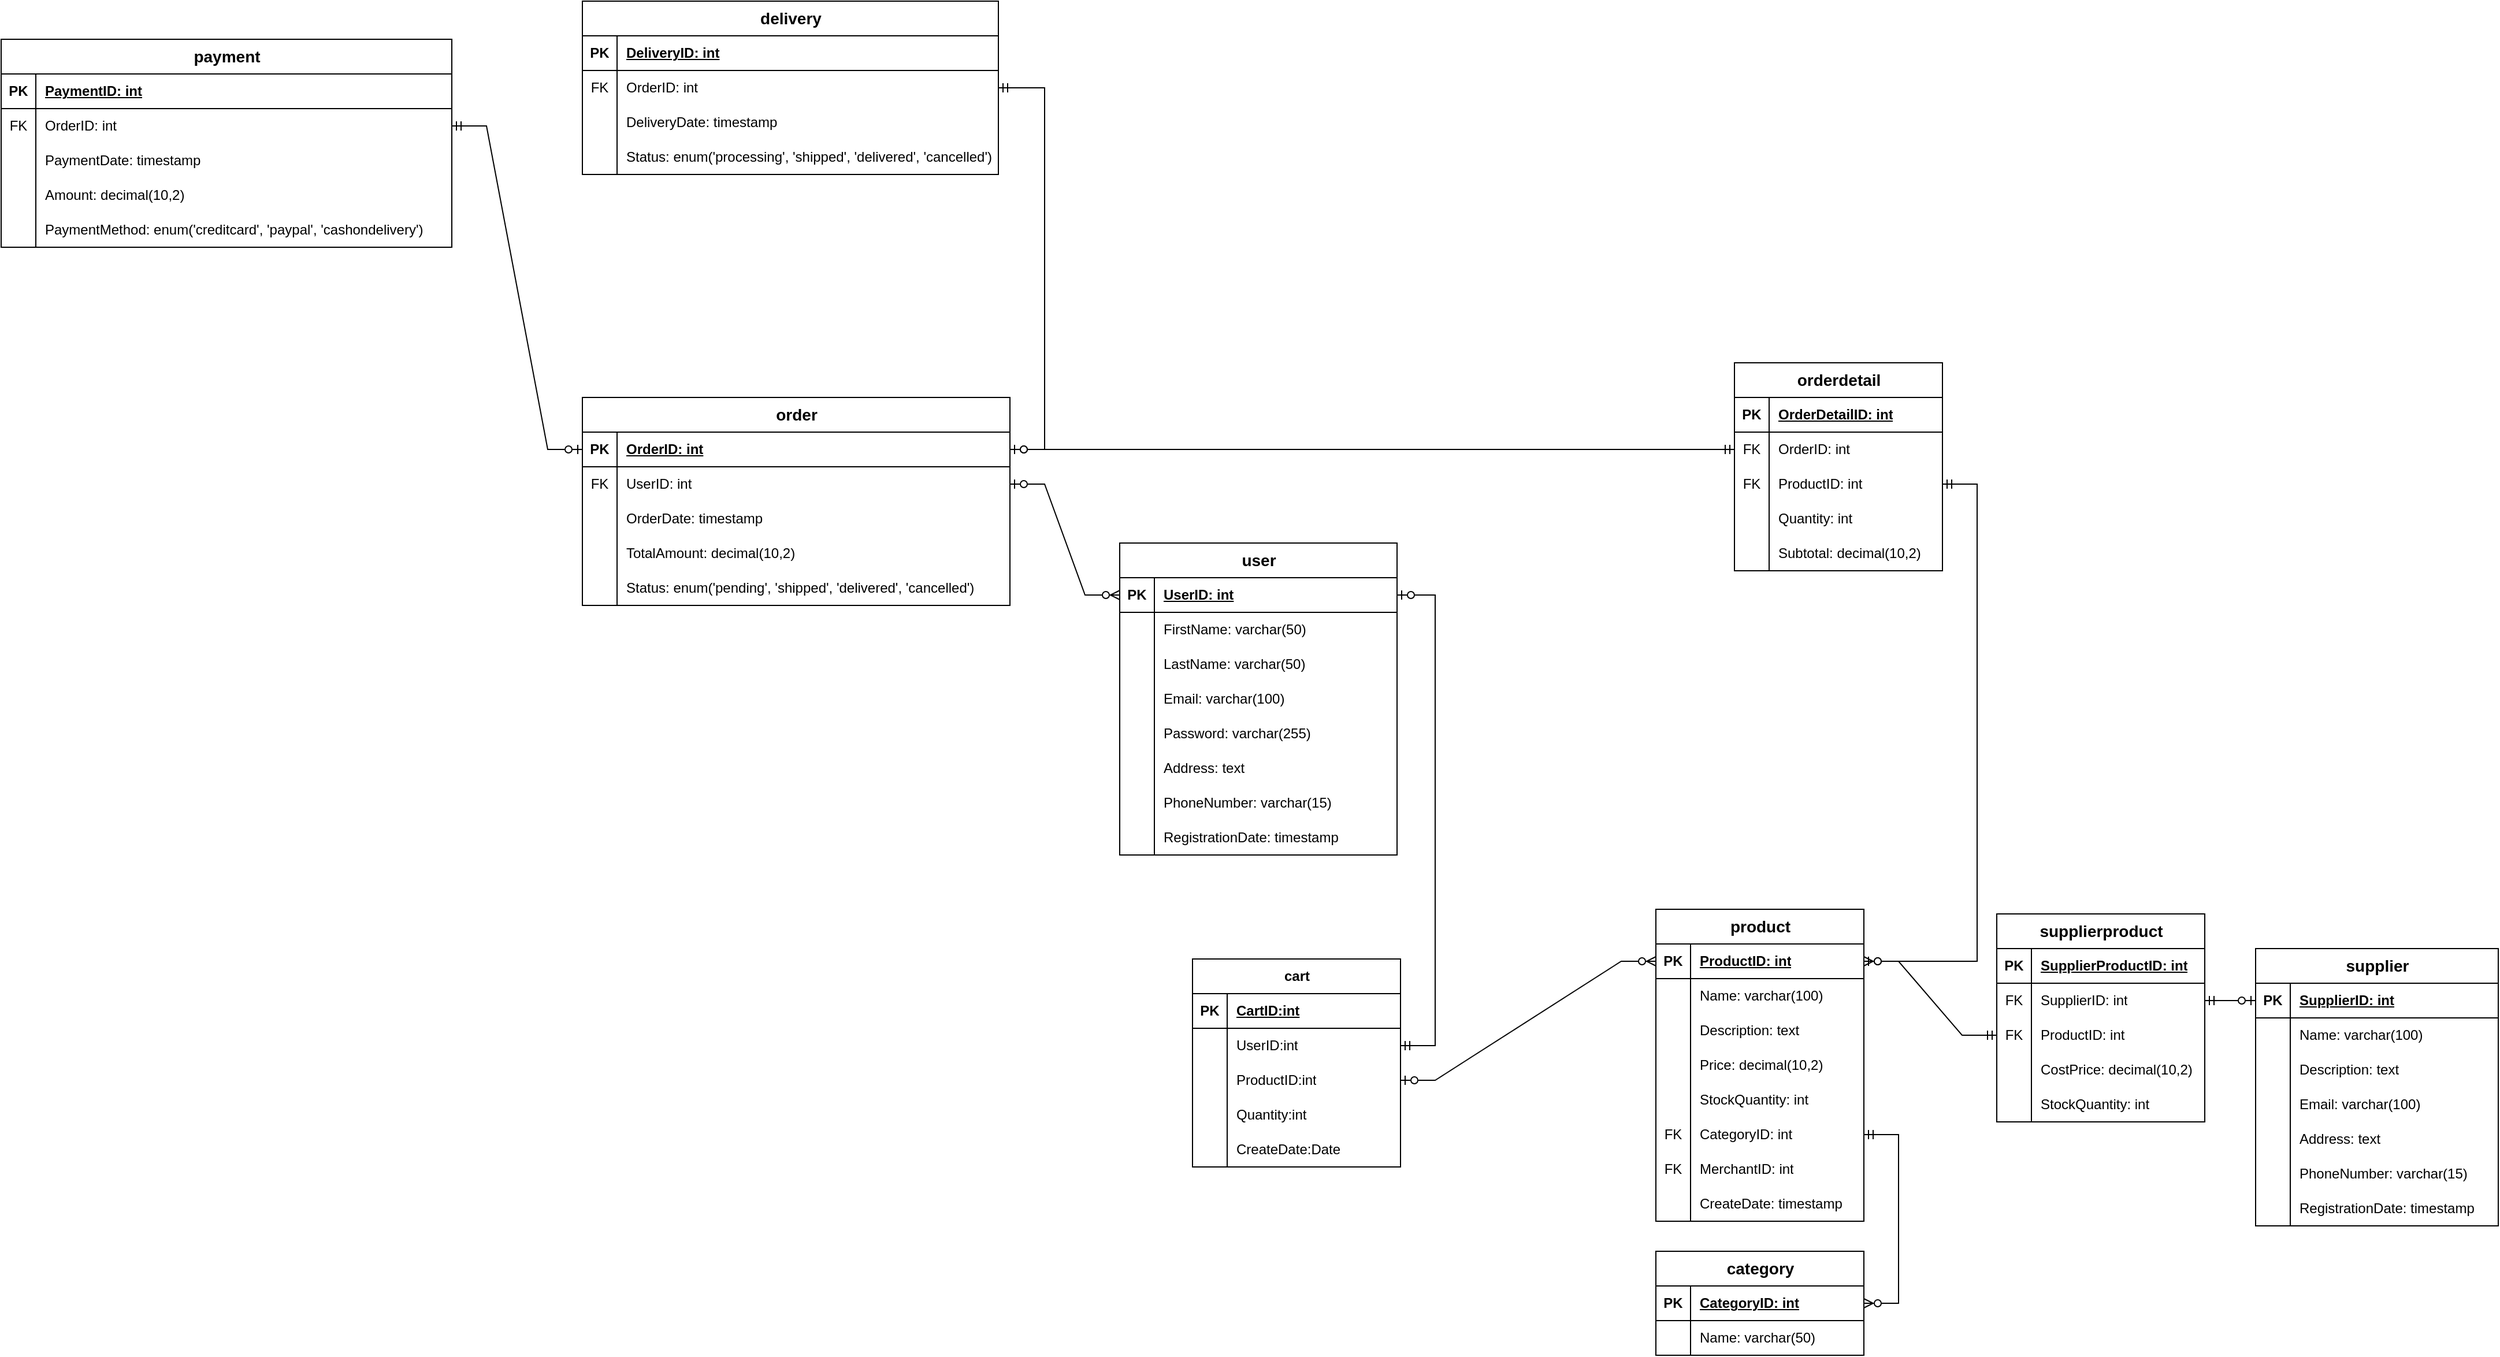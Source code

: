 <mxfile version="27.1.5">
  <diagram id="g1fuRQixsg9Ybg8F93r3" name="第 1 页">
    <mxGraphModel dx="4378" dy="2432" grid="0" gridSize="10" guides="1" tooltips="1" connect="1" arrows="1" fold="1" page="0" pageScale="1" pageWidth="827" pageHeight="1169" background="none" math="0" shadow="0">
      <root>
        <mxCell id="0" />
        <mxCell id="1" parent="0" />
        <mxCell id="4xev6Dh9qJgCeYjxUCal-1" value="&lt;b style=&quot;border-color: var(--border-color); font-size: 14px;&quot;&gt;order&lt;/b&gt;" style="shape=table;startSize=30;container=1;collapsible=1;childLayout=tableLayout;fixedRows=1;rowLines=0;fontStyle=1;align=center;resizeLast=1;html=1;" parent="1" vertex="1">
          <mxGeometry x="-1067.0" y="-170" width="370" height="180" as="geometry" />
        </mxCell>
        <mxCell id="4xev6Dh9qJgCeYjxUCal-2" value="" style="shape=tableRow;horizontal=0;startSize=0;swimlaneHead=0;swimlaneBody=0;fillColor=none;collapsible=0;dropTarget=0;points=[[0,0.5],[1,0.5]];portConstraint=eastwest;top=0;left=0;right=0;bottom=1;" parent="4xev6Dh9qJgCeYjxUCal-1" vertex="1">
          <mxGeometry y="30" width="370" height="30" as="geometry" />
        </mxCell>
        <mxCell id="4xev6Dh9qJgCeYjxUCal-3" value="PK" style="shape=partialRectangle;connectable=0;fillColor=none;top=0;left=0;bottom=0;right=0;fontStyle=1;overflow=hidden;whiteSpace=wrap;html=1;" parent="4xev6Dh9qJgCeYjxUCal-2" vertex="1">
          <mxGeometry width="30" height="30" as="geometry">
            <mxRectangle width="30" height="30" as="alternateBounds" />
          </mxGeometry>
        </mxCell>
        <mxCell id="4xev6Dh9qJgCeYjxUCal-4" value="OrderID: int" style="shape=partialRectangle;connectable=0;fillColor=none;top=0;left=0;bottom=0;right=0;align=left;spacingLeft=6;fontStyle=5;overflow=hidden;whiteSpace=wrap;html=1;" parent="4xev6Dh9qJgCeYjxUCal-2" vertex="1">
          <mxGeometry x="30" width="340" height="30" as="geometry">
            <mxRectangle width="340" height="30" as="alternateBounds" />
          </mxGeometry>
        </mxCell>
        <mxCell id="4xev6Dh9qJgCeYjxUCal-5" value="" style="shape=tableRow;horizontal=0;startSize=0;swimlaneHead=0;swimlaneBody=0;fillColor=none;collapsible=0;dropTarget=0;points=[[0,0.5],[1,0.5]];portConstraint=eastwest;top=0;left=0;right=0;bottom=0;" parent="4xev6Dh9qJgCeYjxUCal-1" vertex="1">
          <mxGeometry y="60" width="370" height="30" as="geometry" />
        </mxCell>
        <mxCell id="4xev6Dh9qJgCeYjxUCal-6" value="FK" style="shape=partialRectangle;connectable=0;fillColor=none;top=0;left=0;bottom=0;right=0;editable=1;overflow=hidden;whiteSpace=wrap;html=1;" parent="4xev6Dh9qJgCeYjxUCal-5" vertex="1">
          <mxGeometry width="30" height="30" as="geometry">
            <mxRectangle width="30" height="30" as="alternateBounds" />
          </mxGeometry>
        </mxCell>
        <mxCell id="4xev6Dh9qJgCeYjxUCal-7" value="UserID: int" style="shape=partialRectangle;connectable=0;fillColor=none;top=0;left=0;bottom=0;right=0;align=left;spacingLeft=6;overflow=hidden;whiteSpace=wrap;html=1;" parent="4xev6Dh9qJgCeYjxUCal-5" vertex="1">
          <mxGeometry x="30" width="340" height="30" as="geometry">
            <mxRectangle width="340" height="30" as="alternateBounds" />
          </mxGeometry>
        </mxCell>
        <mxCell id="4xev6Dh9qJgCeYjxUCal-8" value="" style="shape=tableRow;horizontal=0;startSize=0;swimlaneHead=0;swimlaneBody=0;fillColor=none;collapsible=0;dropTarget=0;points=[[0,0.5],[1,0.5]];portConstraint=eastwest;top=0;left=0;right=0;bottom=0;" parent="4xev6Dh9qJgCeYjxUCal-1" vertex="1">
          <mxGeometry y="90" width="370" height="30" as="geometry" />
        </mxCell>
        <mxCell id="4xev6Dh9qJgCeYjxUCal-9" value="" style="shape=partialRectangle;connectable=0;fillColor=none;top=0;left=0;bottom=0;right=0;editable=1;overflow=hidden;whiteSpace=wrap;html=1;" parent="4xev6Dh9qJgCeYjxUCal-8" vertex="1">
          <mxGeometry width="30" height="30" as="geometry">
            <mxRectangle width="30" height="30" as="alternateBounds" />
          </mxGeometry>
        </mxCell>
        <mxCell id="4xev6Dh9qJgCeYjxUCal-10" value="OrderDate: timestamp" style="shape=partialRectangle;connectable=0;fillColor=none;top=0;left=0;bottom=0;right=0;align=left;spacingLeft=6;overflow=hidden;whiteSpace=wrap;html=1;" parent="4xev6Dh9qJgCeYjxUCal-8" vertex="1">
          <mxGeometry x="30" width="340" height="30" as="geometry">
            <mxRectangle width="340" height="30" as="alternateBounds" />
          </mxGeometry>
        </mxCell>
        <mxCell id="4xev6Dh9qJgCeYjxUCal-11" value="" style="shape=tableRow;horizontal=0;startSize=0;swimlaneHead=0;swimlaneBody=0;fillColor=none;collapsible=0;dropTarget=0;points=[[0,0.5],[1,0.5]];portConstraint=eastwest;top=0;left=0;right=0;bottom=0;" parent="4xev6Dh9qJgCeYjxUCal-1" vertex="1">
          <mxGeometry y="120" width="370" height="30" as="geometry" />
        </mxCell>
        <mxCell id="4xev6Dh9qJgCeYjxUCal-12" value="" style="shape=partialRectangle;connectable=0;fillColor=none;top=0;left=0;bottom=0;right=0;editable=1;overflow=hidden;whiteSpace=wrap;html=1;" parent="4xev6Dh9qJgCeYjxUCal-11" vertex="1">
          <mxGeometry width="30" height="30" as="geometry">
            <mxRectangle width="30" height="30" as="alternateBounds" />
          </mxGeometry>
        </mxCell>
        <mxCell id="4xev6Dh9qJgCeYjxUCal-13" value="TotalAmount: decimal(10,2)" style="shape=partialRectangle;connectable=0;fillColor=none;top=0;left=0;bottom=0;right=0;align=left;spacingLeft=6;overflow=hidden;whiteSpace=wrap;html=1;" parent="4xev6Dh9qJgCeYjxUCal-11" vertex="1">
          <mxGeometry x="30" width="340" height="30" as="geometry">
            <mxRectangle width="340" height="30" as="alternateBounds" />
          </mxGeometry>
        </mxCell>
        <mxCell id="4xev6Dh9qJgCeYjxUCal-16" style="shape=tableRow;horizontal=0;startSize=0;swimlaneHead=0;swimlaneBody=0;fillColor=none;collapsible=0;dropTarget=0;points=[[0,0.5],[1,0.5]];portConstraint=eastwest;top=0;left=0;right=0;bottom=0;" parent="4xev6Dh9qJgCeYjxUCal-1" vertex="1">
          <mxGeometry y="150" width="370" height="30" as="geometry" />
        </mxCell>
        <mxCell id="4xev6Dh9qJgCeYjxUCal-17" style="shape=partialRectangle;connectable=0;fillColor=none;top=0;left=0;bottom=0;right=0;editable=1;overflow=hidden;whiteSpace=wrap;html=1;" parent="4xev6Dh9qJgCeYjxUCal-16" vertex="1">
          <mxGeometry width="30" height="30" as="geometry">
            <mxRectangle width="30" height="30" as="alternateBounds" />
          </mxGeometry>
        </mxCell>
        <mxCell id="4xev6Dh9qJgCeYjxUCal-18" value="Status: enum(&#39;pending&#39;, &#39;shipped&#39;, &#39;delivered&#39;, &#39;cancelled&#39;)&lt;br&gt;" style="shape=partialRectangle;connectable=0;fillColor=none;top=0;left=0;bottom=0;right=0;align=left;spacingLeft=6;overflow=hidden;whiteSpace=wrap;html=1;" parent="4xev6Dh9qJgCeYjxUCal-16" vertex="1">
          <mxGeometry x="30" width="340" height="30" as="geometry">
            <mxRectangle width="340" height="30" as="alternateBounds" />
          </mxGeometry>
        </mxCell>
        <mxCell id="4xev6Dh9qJgCeYjxUCal-32" value="&lt;b style=&quot;border-color: var(--border-color); font-size: 14px;&quot;&gt;delivery&lt;br&gt;&lt;/b&gt;" style="shape=table;startSize=30;container=1;collapsible=1;childLayout=tableLayout;fixedRows=1;rowLines=0;fontStyle=1;align=center;resizeLast=1;html=1;" parent="1" vertex="1">
          <mxGeometry x="-1067.0" y="-513" width="360" height="150" as="geometry" />
        </mxCell>
        <mxCell id="4xev6Dh9qJgCeYjxUCal-33" value="" style="shape=tableRow;horizontal=0;startSize=0;swimlaneHead=0;swimlaneBody=0;fillColor=none;collapsible=0;dropTarget=0;points=[[0,0.5],[1,0.5]];portConstraint=eastwest;top=0;left=0;right=0;bottom=1;" parent="4xev6Dh9qJgCeYjxUCal-32" vertex="1">
          <mxGeometry y="30" width="360" height="30" as="geometry" />
        </mxCell>
        <mxCell id="4xev6Dh9qJgCeYjxUCal-34" value="PK" style="shape=partialRectangle;connectable=0;fillColor=none;top=0;left=0;bottom=0;right=0;fontStyle=1;overflow=hidden;whiteSpace=wrap;html=1;" parent="4xev6Dh9qJgCeYjxUCal-33" vertex="1">
          <mxGeometry width="30" height="30" as="geometry">
            <mxRectangle width="30" height="30" as="alternateBounds" />
          </mxGeometry>
        </mxCell>
        <mxCell id="4xev6Dh9qJgCeYjxUCal-35" value="DeliveryID: int" style="shape=partialRectangle;connectable=0;fillColor=none;top=0;left=0;bottom=0;right=0;align=left;spacingLeft=6;fontStyle=5;overflow=hidden;whiteSpace=wrap;html=1;" parent="4xev6Dh9qJgCeYjxUCal-33" vertex="1">
          <mxGeometry x="30" width="330" height="30" as="geometry">
            <mxRectangle width="330" height="30" as="alternateBounds" />
          </mxGeometry>
        </mxCell>
        <mxCell id="4xev6Dh9qJgCeYjxUCal-36" value="" style="shape=tableRow;horizontal=0;startSize=0;swimlaneHead=0;swimlaneBody=0;fillColor=none;collapsible=0;dropTarget=0;points=[[0,0.5],[1,0.5]];portConstraint=eastwest;top=0;left=0;right=0;bottom=0;" parent="4xev6Dh9qJgCeYjxUCal-32" vertex="1">
          <mxGeometry y="60" width="360" height="30" as="geometry" />
        </mxCell>
        <mxCell id="4xev6Dh9qJgCeYjxUCal-37" value="FK" style="shape=partialRectangle;connectable=0;fillColor=none;top=0;left=0;bottom=0;right=0;editable=1;overflow=hidden;whiteSpace=wrap;html=1;" parent="4xev6Dh9qJgCeYjxUCal-36" vertex="1">
          <mxGeometry width="30" height="30" as="geometry">
            <mxRectangle width="30" height="30" as="alternateBounds" />
          </mxGeometry>
        </mxCell>
        <mxCell id="4xev6Dh9qJgCeYjxUCal-38" value="OrderID: int" style="shape=partialRectangle;connectable=0;fillColor=none;top=0;left=0;bottom=0;right=0;align=left;spacingLeft=6;overflow=hidden;whiteSpace=wrap;html=1;" parent="4xev6Dh9qJgCeYjxUCal-36" vertex="1">
          <mxGeometry x="30" width="330" height="30" as="geometry">
            <mxRectangle width="330" height="30" as="alternateBounds" />
          </mxGeometry>
        </mxCell>
        <mxCell id="4xev6Dh9qJgCeYjxUCal-39" value="" style="shape=tableRow;horizontal=0;startSize=0;swimlaneHead=0;swimlaneBody=0;fillColor=none;collapsible=0;dropTarget=0;points=[[0,0.5],[1,0.5]];portConstraint=eastwest;top=0;left=0;right=0;bottom=0;" parent="4xev6Dh9qJgCeYjxUCal-32" vertex="1">
          <mxGeometry y="90" width="360" height="30" as="geometry" />
        </mxCell>
        <mxCell id="4xev6Dh9qJgCeYjxUCal-40" value="" style="shape=partialRectangle;connectable=0;fillColor=none;top=0;left=0;bottom=0;right=0;editable=1;overflow=hidden;whiteSpace=wrap;html=1;" parent="4xev6Dh9qJgCeYjxUCal-39" vertex="1">
          <mxGeometry width="30" height="30" as="geometry">
            <mxRectangle width="30" height="30" as="alternateBounds" />
          </mxGeometry>
        </mxCell>
        <mxCell id="4xev6Dh9qJgCeYjxUCal-41" value="DeliveryDate: timestamp" style="shape=partialRectangle;connectable=0;fillColor=none;top=0;left=0;bottom=0;right=0;align=left;spacingLeft=6;overflow=hidden;whiteSpace=wrap;html=1;" parent="4xev6Dh9qJgCeYjxUCal-39" vertex="1">
          <mxGeometry x="30" width="330" height="30" as="geometry">
            <mxRectangle width="330" height="30" as="alternateBounds" />
          </mxGeometry>
        </mxCell>
        <mxCell id="4xev6Dh9qJgCeYjxUCal-42" value="" style="shape=tableRow;horizontal=0;startSize=0;swimlaneHead=0;swimlaneBody=0;fillColor=none;collapsible=0;dropTarget=0;points=[[0,0.5],[1,0.5]];portConstraint=eastwest;top=0;left=0;right=0;bottom=0;" parent="4xev6Dh9qJgCeYjxUCal-32" vertex="1">
          <mxGeometry y="120" width="360" height="30" as="geometry" />
        </mxCell>
        <mxCell id="4xev6Dh9qJgCeYjxUCal-43" value="" style="shape=partialRectangle;connectable=0;fillColor=none;top=0;left=0;bottom=0;right=0;editable=1;overflow=hidden;whiteSpace=wrap;html=1;" parent="4xev6Dh9qJgCeYjxUCal-42" vertex="1">
          <mxGeometry width="30" height="30" as="geometry">
            <mxRectangle width="30" height="30" as="alternateBounds" />
          </mxGeometry>
        </mxCell>
        <mxCell id="4xev6Dh9qJgCeYjxUCal-44" value="Status: enum(&#39;processing&#39;, &#39;shipped&#39;, &#39;delivered&#39;, &#39;cancelled&#39;)&lt;br&gt;" style="shape=partialRectangle;connectable=0;fillColor=none;top=0;left=0;bottom=0;right=0;align=left;spacingLeft=6;overflow=hidden;whiteSpace=wrap;html=1;" parent="4xev6Dh9qJgCeYjxUCal-42" vertex="1">
          <mxGeometry x="30" width="330" height="30" as="geometry">
            <mxRectangle width="330" height="30" as="alternateBounds" />
          </mxGeometry>
        </mxCell>
        <mxCell id="4xev6Dh9qJgCeYjxUCal-64" value="&lt;b style=&quot;border-color: var(--border-color); font-size: 14px;&quot;&gt;payment&lt;/b&gt;" style="shape=table;startSize=30;container=1;collapsible=1;childLayout=tableLayout;fixedRows=1;rowLines=0;fontStyle=1;align=center;resizeLast=1;html=1;" parent="1" vertex="1">
          <mxGeometry x="-1570" y="-480" width="390" height="180" as="geometry" />
        </mxCell>
        <mxCell id="4xev6Dh9qJgCeYjxUCal-65" value="" style="shape=tableRow;horizontal=0;startSize=0;swimlaneHead=0;swimlaneBody=0;fillColor=none;collapsible=0;dropTarget=0;points=[[0,0.5],[1,0.5]];portConstraint=eastwest;top=0;left=0;right=0;bottom=1;" parent="4xev6Dh9qJgCeYjxUCal-64" vertex="1">
          <mxGeometry y="30" width="390" height="30" as="geometry" />
        </mxCell>
        <mxCell id="4xev6Dh9qJgCeYjxUCal-66" value="PK" style="shape=partialRectangle;connectable=0;fillColor=none;top=0;left=0;bottom=0;right=0;fontStyle=1;overflow=hidden;whiteSpace=wrap;html=1;" parent="4xev6Dh9qJgCeYjxUCal-65" vertex="1">
          <mxGeometry width="30" height="30" as="geometry">
            <mxRectangle width="30" height="30" as="alternateBounds" />
          </mxGeometry>
        </mxCell>
        <mxCell id="4xev6Dh9qJgCeYjxUCal-67" value="PaymentID: int" style="shape=partialRectangle;connectable=0;fillColor=none;top=0;left=0;bottom=0;right=0;align=left;spacingLeft=6;fontStyle=5;overflow=hidden;whiteSpace=wrap;html=1;" parent="4xev6Dh9qJgCeYjxUCal-65" vertex="1">
          <mxGeometry x="30" width="360" height="30" as="geometry">
            <mxRectangle width="360" height="30" as="alternateBounds" />
          </mxGeometry>
        </mxCell>
        <mxCell id="4xev6Dh9qJgCeYjxUCal-68" value="" style="shape=tableRow;horizontal=0;startSize=0;swimlaneHead=0;swimlaneBody=0;fillColor=none;collapsible=0;dropTarget=0;points=[[0,0.5],[1,0.5]];portConstraint=eastwest;top=0;left=0;right=0;bottom=0;" parent="4xev6Dh9qJgCeYjxUCal-64" vertex="1">
          <mxGeometry y="60" width="390" height="30" as="geometry" />
        </mxCell>
        <mxCell id="4xev6Dh9qJgCeYjxUCal-69" value="FK" style="shape=partialRectangle;connectable=0;fillColor=none;top=0;left=0;bottom=0;right=0;editable=1;overflow=hidden;whiteSpace=wrap;html=1;" parent="4xev6Dh9qJgCeYjxUCal-68" vertex="1">
          <mxGeometry width="30" height="30" as="geometry">
            <mxRectangle width="30" height="30" as="alternateBounds" />
          </mxGeometry>
        </mxCell>
        <mxCell id="4xev6Dh9qJgCeYjxUCal-70" value="OrderID: int" style="shape=partialRectangle;connectable=0;fillColor=none;top=0;left=0;bottom=0;right=0;align=left;spacingLeft=6;overflow=hidden;whiteSpace=wrap;html=1;" parent="4xev6Dh9qJgCeYjxUCal-68" vertex="1">
          <mxGeometry x="30" width="360" height="30" as="geometry">
            <mxRectangle width="360" height="30" as="alternateBounds" />
          </mxGeometry>
        </mxCell>
        <mxCell id="4xev6Dh9qJgCeYjxUCal-71" value="" style="shape=tableRow;horizontal=0;startSize=0;swimlaneHead=0;swimlaneBody=0;fillColor=none;collapsible=0;dropTarget=0;points=[[0,0.5],[1,0.5]];portConstraint=eastwest;top=0;left=0;right=0;bottom=0;" parent="4xev6Dh9qJgCeYjxUCal-64" vertex="1">
          <mxGeometry y="90" width="390" height="30" as="geometry" />
        </mxCell>
        <mxCell id="4xev6Dh9qJgCeYjxUCal-72" value="" style="shape=partialRectangle;connectable=0;fillColor=none;top=0;left=0;bottom=0;right=0;editable=1;overflow=hidden;whiteSpace=wrap;html=1;" parent="4xev6Dh9qJgCeYjxUCal-71" vertex="1">
          <mxGeometry width="30" height="30" as="geometry">
            <mxRectangle width="30" height="30" as="alternateBounds" />
          </mxGeometry>
        </mxCell>
        <mxCell id="4xev6Dh9qJgCeYjxUCal-73" value="PaymentDate: timestamp" style="shape=partialRectangle;connectable=0;fillColor=none;top=0;left=0;bottom=0;right=0;align=left;spacingLeft=6;overflow=hidden;whiteSpace=wrap;html=1;" parent="4xev6Dh9qJgCeYjxUCal-71" vertex="1">
          <mxGeometry x="30" width="360" height="30" as="geometry">
            <mxRectangle width="360" height="30" as="alternateBounds" />
          </mxGeometry>
        </mxCell>
        <mxCell id="4xev6Dh9qJgCeYjxUCal-74" value="" style="shape=tableRow;horizontal=0;startSize=0;swimlaneHead=0;swimlaneBody=0;fillColor=none;collapsible=0;dropTarget=0;points=[[0,0.5],[1,0.5]];portConstraint=eastwest;top=0;left=0;right=0;bottom=0;" parent="4xev6Dh9qJgCeYjxUCal-64" vertex="1">
          <mxGeometry y="120" width="390" height="30" as="geometry" />
        </mxCell>
        <mxCell id="4xev6Dh9qJgCeYjxUCal-75" value="" style="shape=partialRectangle;connectable=0;fillColor=none;top=0;left=0;bottom=0;right=0;editable=1;overflow=hidden;whiteSpace=wrap;html=1;" parent="4xev6Dh9qJgCeYjxUCal-74" vertex="1">
          <mxGeometry width="30" height="30" as="geometry">
            <mxRectangle width="30" height="30" as="alternateBounds" />
          </mxGeometry>
        </mxCell>
        <mxCell id="4xev6Dh9qJgCeYjxUCal-76" value="Amount: decimal(10,2)" style="shape=partialRectangle;connectable=0;fillColor=none;top=0;left=0;bottom=0;right=0;align=left;spacingLeft=6;overflow=hidden;whiteSpace=wrap;html=1;" parent="4xev6Dh9qJgCeYjxUCal-74" vertex="1">
          <mxGeometry x="30" width="360" height="30" as="geometry">
            <mxRectangle width="360" height="30" as="alternateBounds" />
          </mxGeometry>
        </mxCell>
        <mxCell id="4xev6Dh9qJgCeYjxUCal-77" style="shape=tableRow;horizontal=0;startSize=0;swimlaneHead=0;swimlaneBody=0;fillColor=none;collapsible=0;dropTarget=0;points=[[0,0.5],[1,0.5]];portConstraint=eastwest;top=0;left=0;right=0;bottom=0;" parent="4xev6Dh9qJgCeYjxUCal-64" vertex="1">
          <mxGeometry y="150" width="390" height="30" as="geometry" />
        </mxCell>
        <mxCell id="4xev6Dh9qJgCeYjxUCal-78" style="shape=partialRectangle;connectable=0;fillColor=none;top=0;left=0;bottom=0;right=0;editable=1;overflow=hidden;whiteSpace=wrap;html=1;" parent="4xev6Dh9qJgCeYjxUCal-77" vertex="1">
          <mxGeometry width="30" height="30" as="geometry">
            <mxRectangle width="30" height="30" as="alternateBounds" />
          </mxGeometry>
        </mxCell>
        <mxCell id="4xev6Dh9qJgCeYjxUCal-79" value="PaymentMethod: enum(&#39;creditcard&#39;, &#39;paypal&#39;, &#39;cashondelivery&#39;)" style="shape=partialRectangle;connectable=0;fillColor=none;top=0;left=0;bottom=0;right=0;align=left;spacingLeft=6;overflow=hidden;whiteSpace=wrap;html=1;" parent="4xev6Dh9qJgCeYjxUCal-77" vertex="1">
          <mxGeometry x="30" width="360" height="30" as="geometry">
            <mxRectangle width="360" height="30" as="alternateBounds" />
          </mxGeometry>
        </mxCell>
        <mxCell id="4xev6Dh9qJgCeYjxUCal-82" value="&lt;b style=&quot;border-color: var(--border-color); font-size: 14px;&quot;&gt;user&lt;/b&gt;" style="shape=table;startSize=30;container=1;collapsible=1;childLayout=tableLayout;fixedRows=1;rowLines=0;fontStyle=1;align=center;resizeLast=1;html=1;" parent="1" vertex="1">
          <mxGeometry x="-602" y="-44" width="240" height="270" as="geometry" />
        </mxCell>
        <mxCell id="4xev6Dh9qJgCeYjxUCal-83" value="" style="shape=tableRow;horizontal=0;startSize=0;swimlaneHead=0;swimlaneBody=0;fillColor=none;collapsible=0;dropTarget=0;points=[[0,0.5],[1,0.5]];portConstraint=eastwest;top=0;left=0;right=0;bottom=1;" parent="4xev6Dh9qJgCeYjxUCal-82" vertex="1">
          <mxGeometry y="30" width="240" height="30" as="geometry" />
        </mxCell>
        <mxCell id="4xev6Dh9qJgCeYjxUCal-84" value="PK" style="shape=partialRectangle;connectable=0;fillColor=none;top=0;left=0;bottom=0;right=0;fontStyle=1;overflow=hidden;whiteSpace=wrap;html=1;" parent="4xev6Dh9qJgCeYjxUCal-83" vertex="1">
          <mxGeometry width="30" height="30" as="geometry">
            <mxRectangle width="30" height="30" as="alternateBounds" />
          </mxGeometry>
        </mxCell>
        <mxCell id="4xev6Dh9qJgCeYjxUCal-85" value="UserID: int" style="shape=partialRectangle;connectable=0;fillColor=none;top=0;left=0;bottom=0;right=0;align=left;spacingLeft=6;fontStyle=5;overflow=hidden;whiteSpace=wrap;html=1;" parent="4xev6Dh9qJgCeYjxUCal-83" vertex="1">
          <mxGeometry x="30" width="210" height="30" as="geometry">
            <mxRectangle width="210" height="30" as="alternateBounds" />
          </mxGeometry>
        </mxCell>
        <mxCell id="4xev6Dh9qJgCeYjxUCal-86" value="" style="shape=tableRow;horizontal=0;startSize=0;swimlaneHead=0;swimlaneBody=0;fillColor=none;collapsible=0;dropTarget=0;points=[[0,0.5],[1,0.5]];portConstraint=eastwest;top=0;left=0;right=0;bottom=0;" parent="4xev6Dh9qJgCeYjxUCal-82" vertex="1">
          <mxGeometry y="60" width="240" height="30" as="geometry" />
        </mxCell>
        <mxCell id="4xev6Dh9qJgCeYjxUCal-87" value="" style="shape=partialRectangle;connectable=0;fillColor=none;top=0;left=0;bottom=0;right=0;editable=1;overflow=hidden;whiteSpace=wrap;html=1;" parent="4xev6Dh9qJgCeYjxUCal-86" vertex="1">
          <mxGeometry width="30" height="30" as="geometry">
            <mxRectangle width="30" height="30" as="alternateBounds" />
          </mxGeometry>
        </mxCell>
        <mxCell id="4xev6Dh9qJgCeYjxUCal-88" value="FirstName: varchar(50)" style="shape=partialRectangle;connectable=0;fillColor=none;top=0;left=0;bottom=0;right=0;align=left;spacingLeft=6;overflow=hidden;whiteSpace=wrap;html=1;" parent="4xev6Dh9qJgCeYjxUCal-86" vertex="1">
          <mxGeometry x="30" width="210" height="30" as="geometry">
            <mxRectangle width="210" height="30" as="alternateBounds" />
          </mxGeometry>
        </mxCell>
        <mxCell id="4xev6Dh9qJgCeYjxUCal-89" value="" style="shape=tableRow;horizontal=0;startSize=0;swimlaneHead=0;swimlaneBody=0;fillColor=none;collapsible=0;dropTarget=0;points=[[0,0.5],[1,0.5]];portConstraint=eastwest;top=0;left=0;right=0;bottom=0;" parent="4xev6Dh9qJgCeYjxUCal-82" vertex="1">
          <mxGeometry y="90" width="240" height="30" as="geometry" />
        </mxCell>
        <mxCell id="4xev6Dh9qJgCeYjxUCal-90" value="" style="shape=partialRectangle;connectable=0;fillColor=none;top=0;left=0;bottom=0;right=0;editable=1;overflow=hidden;whiteSpace=wrap;html=1;" parent="4xev6Dh9qJgCeYjxUCal-89" vertex="1">
          <mxGeometry width="30" height="30" as="geometry">
            <mxRectangle width="30" height="30" as="alternateBounds" />
          </mxGeometry>
        </mxCell>
        <mxCell id="4xev6Dh9qJgCeYjxUCal-91" value="LastName: varchar(50)" style="shape=partialRectangle;connectable=0;fillColor=none;top=0;left=0;bottom=0;right=0;align=left;spacingLeft=6;overflow=hidden;whiteSpace=wrap;html=1;" parent="4xev6Dh9qJgCeYjxUCal-89" vertex="1">
          <mxGeometry x="30" width="210" height="30" as="geometry">
            <mxRectangle width="210" height="30" as="alternateBounds" />
          </mxGeometry>
        </mxCell>
        <mxCell id="4xev6Dh9qJgCeYjxUCal-92" value="" style="shape=tableRow;horizontal=0;startSize=0;swimlaneHead=0;swimlaneBody=0;fillColor=none;collapsible=0;dropTarget=0;points=[[0,0.5],[1,0.5]];portConstraint=eastwest;top=0;left=0;right=0;bottom=0;" parent="4xev6Dh9qJgCeYjxUCal-82" vertex="1">
          <mxGeometry y="120" width="240" height="30" as="geometry" />
        </mxCell>
        <mxCell id="4xev6Dh9qJgCeYjxUCal-93" value="" style="shape=partialRectangle;connectable=0;fillColor=none;top=0;left=0;bottom=0;right=0;editable=1;overflow=hidden;whiteSpace=wrap;html=1;" parent="4xev6Dh9qJgCeYjxUCal-92" vertex="1">
          <mxGeometry width="30" height="30" as="geometry">
            <mxRectangle width="30" height="30" as="alternateBounds" />
          </mxGeometry>
        </mxCell>
        <mxCell id="4xev6Dh9qJgCeYjxUCal-94" value="Email: varchar(100)" style="shape=partialRectangle;connectable=0;fillColor=none;top=0;left=0;bottom=0;right=0;align=left;spacingLeft=6;overflow=hidden;whiteSpace=wrap;html=1;" parent="4xev6Dh9qJgCeYjxUCal-92" vertex="1">
          <mxGeometry x="30" width="210" height="30" as="geometry">
            <mxRectangle width="210" height="30" as="alternateBounds" />
          </mxGeometry>
        </mxCell>
        <mxCell id="4xev6Dh9qJgCeYjxUCal-95" style="shape=tableRow;horizontal=0;startSize=0;swimlaneHead=0;swimlaneBody=0;fillColor=none;collapsible=0;dropTarget=0;points=[[0,0.5],[1,0.5]];portConstraint=eastwest;top=0;left=0;right=0;bottom=0;" parent="4xev6Dh9qJgCeYjxUCal-82" vertex="1">
          <mxGeometry y="150" width="240" height="30" as="geometry" />
        </mxCell>
        <mxCell id="4xev6Dh9qJgCeYjxUCal-96" style="shape=partialRectangle;connectable=0;fillColor=none;top=0;left=0;bottom=0;right=0;editable=1;overflow=hidden;whiteSpace=wrap;html=1;" parent="4xev6Dh9qJgCeYjxUCal-95" vertex="1">
          <mxGeometry width="30" height="30" as="geometry">
            <mxRectangle width="30" height="30" as="alternateBounds" />
          </mxGeometry>
        </mxCell>
        <mxCell id="4xev6Dh9qJgCeYjxUCal-97" value="Password: varchar(255)" style="shape=partialRectangle;connectable=0;fillColor=none;top=0;left=0;bottom=0;right=0;align=left;spacingLeft=6;overflow=hidden;whiteSpace=wrap;html=1;" parent="4xev6Dh9qJgCeYjxUCal-95" vertex="1">
          <mxGeometry x="30" width="210" height="30" as="geometry">
            <mxRectangle width="210" height="30" as="alternateBounds" />
          </mxGeometry>
        </mxCell>
        <mxCell id="4xev6Dh9qJgCeYjxUCal-98" style="shape=tableRow;horizontal=0;startSize=0;swimlaneHead=0;swimlaneBody=0;fillColor=none;collapsible=0;dropTarget=0;points=[[0,0.5],[1,0.5]];portConstraint=eastwest;top=0;left=0;right=0;bottom=0;" parent="4xev6Dh9qJgCeYjxUCal-82" vertex="1">
          <mxGeometry y="180" width="240" height="30" as="geometry" />
        </mxCell>
        <mxCell id="4xev6Dh9qJgCeYjxUCal-99" style="shape=partialRectangle;connectable=0;fillColor=none;top=0;left=0;bottom=0;right=0;editable=1;overflow=hidden;whiteSpace=wrap;html=1;" parent="4xev6Dh9qJgCeYjxUCal-98" vertex="1">
          <mxGeometry width="30" height="30" as="geometry">
            <mxRectangle width="30" height="30" as="alternateBounds" />
          </mxGeometry>
        </mxCell>
        <mxCell id="4xev6Dh9qJgCeYjxUCal-100" value="Address: text" style="shape=partialRectangle;connectable=0;fillColor=none;top=0;left=0;bottom=0;right=0;align=left;spacingLeft=6;overflow=hidden;whiteSpace=wrap;html=1;" parent="4xev6Dh9qJgCeYjxUCal-98" vertex="1">
          <mxGeometry x="30" width="210" height="30" as="geometry">
            <mxRectangle width="210" height="30" as="alternateBounds" />
          </mxGeometry>
        </mxCell>
        <mxCell id="4xev6Dh9qJgCeYjxUCal-101" style="shape=tableRow;horizontal=0;startSize=0;swimlaneHead=0;swimlaneBody=0;fillColor=none;collapsible=0;dropTarget=0;points=[[0,0.5],[1,0.5]];portConstraint=eastwest;top=0;left=0;right=0;bottom=0;" parent="4xev6Dh9qJgCeYjxUCal-82" vertex="1">
          <mxGeometry y="210" width="240" height="30" as="geometry" />
        </mxCell>
        <mxCell id="4xev6Dh9qJgCeYjxUCal-102" style="shape=partialRectangle;connectable=0;fillColor=none;top=0;left=0;bottom=0;right=0;editable=1;overflow=hidden;whiteSpace=wrap;html=1;" parent="4xev6Dh9qJgCeYjxUCal-101" vertex="1">
          <mxGeometry width="30" height="30" as="geometry">
            <mxRectangle width="30" height="30" as="alternateBounds" />
          </mxGeometry>
        </mxCell>
        <mxCell id="4xev6Dh9qJgCeYjxUCal-103" value="PhoneNumber: varchar(15)" style="shape=partialRectangle;connectable=0;fillColor=none;top=0;left=0;bottom=0;right=0;align=left;spacingLeft=6;overflow=hidden;whiteSpace=wrap;html=1;" parent="4xev6Dh9qJgCeYjxUCal-101" vertex="1">
          <mxGeometry x="30" width="210" height="30" as="geometry">
            <mxRectangle width="210" height="30" as="alternateBounds" />
          </mxGeometry>
        </mxCell>
        <mxCell id="4xev6Dh9qJgCeYjxUCal-104" style="shape=tableRow;horizontal=0;startSize=0;swimlaneHead=0;swimlaneBody=0;fillColor=none;collapsible=0;dropTarget=0;points=[[0,0.5],[1,0.5]];portConstraint=eastwest;top=0;left=0;right=0;bottom=0;" parent="4xev6Dh9qJgCeYjxUCal-82" vertex="1">
          <mxGeometry y="240" width="240" height="30" as="geometry" />
        </mxCell>
        <mxCell id="4xev6Dh9qJgCeYjxUCal-105" style="shape=partialRectangle;connectable=0;fillColor=none;top=0;left=0;bottom=0;right=0;editable=1;overflow=hidden;whiteSpace=wrap;html=1;" parent="4xev6Dh9qJgCeYjxUCal-104" vertex="1">
          <mxGeometry width="30" height="30" as="geometry">
            <mxRectangle width="30" height="30" as="alternateBounds" />
          </mxGeometry>
        </mxCell>
        <mxCell id="4xev6Dh9qJgCeYjxUCal-106" value="RegistrationDate: timestamp&lt;br&gt;" style="shape=partialRectangle;connectable=0;fillColor=none;top=0;left=0;bottom=0;right=0;align=left;spacingLeft=6;overflow=hidden;whiteSpace=wrap;html=1;" parent="4xev6Dh9qJgCeYjxUCal-104" vertex="1">
          <mxGeometry x="30" width="210" height="30" as="geometry">
            <mxRectangle width="210" height="30" as="alternateBounds" />
          </mxGeometry>
        </mxCell>
        <mxCell id="4xev6Dh9qJgCeYjxUCal-183" value="&lt;b style=&quot;border-color: var(--border-color); font-size: 14px;&quot;&gt;category&lt;br&gt;&lt;/b&gt;" style="shape=table;startSize=30;container=1;collapsible=1;childLayout=tableLayout;fixedRows=1;rowLines=0;fontStyle=1;align=center;resizeLast=1;html=1;" parent="1" vertex="1">
          <mxGeometry x="-138" y="569" width="180" height="90" as="geometry" />
        </mxCell>
        <mxCell id="4xev6Dh9qJgCeYjxUCal-184" value="" style="shape=tableRow;horizontal=0;startSize=0;swimlaneHead=0;swimlaneBody=0;fillColor=none;collapsible=0;dropTarget=0;points=[[0,0.5],[1,0.5]];portConstraint=eastwest;top=0;left=0;right=0;bottom=1;" parent="4xev6Dh9qJgCeYjxUCal-183" vertex="1">
          <mxGeometry y="30" width="180" height="30" as="geometry" />
        </mxCell>
        <mxCell id="4xev6Dh9qJgCeYjxUCal-185" value="PK" style="shape=partialRectangle;connectable=0;fillColor=none;top=0;left=0;bottom=0;right=0;fontStyle=1;overflow=hidden;whiteSpace=wrap;html=1;" parent="4xev6Dh9qJgCeYjxUCal-184" vertex="1">
          <mxGeometry width="30" height="30" as="geometry">
            <mxRectangle width="30" height="30" as="alternateBounds" />
          </mxGeometry>
        </mxCell>
        <mxCell id="4xev6Dh9qJgCeYjxUCal-186" value="CategoryID: int" style="shape=partialRectangle;connectable=0;fillColor=none;top=0;left=0;bottom=0;right=0;align=left;spacingLeft=6;fontStyle=5;overflow=hidden;whiteSpace=wrap;html=1;" parent="4xev6Dh9qJgCeYjxUCal-184" vertex="1">
          <mxGeometry x="30" width="150" height="30" as="geometry">
            <mxRectangle width="150" height="30" as="alternateBounds" />
          </mxGeometry>
        </mxCell>
        <mxCell id="4xev6Dh9qJgCeYjxUCal-187" value="" style="shape=tableRow;horizontal=0;startSize=0;swimlaneHead=0;swimlaneBody=0;fillColor=none;collapsible=0;dropTarget=0;points=[[0,0.5],[1,0.5]];portConstraint=eastwest;top=0;left=0;right=0;bottom=0;" parent="4xev6Dh9qJgCeYjxUCal-183" vertex="1">
          <mxGeometry y="60" width="180" height="30" as="geometry" />
        </mxCell>
        <mxCell id="4xev6Dh9qJgCeYjxUCal-188" value="" style="shape=partialRectangle;connectable=0;fillColor=none;top=0;left=0;bottom=0;right=0;editable=1;overflow=hidden;whiteSpace=wrap;html=1;" parent="4xev6Dh9qJgCeYjxUCal-187" vertex="1">
          <mxGeometry width="30" height="30" as="geometry">
            <mxRectangle width="30" height="30" as="alternateBounds" />
          </mxGeometry>
        </mxCell>
        <mxCell id="4xev6Dh9qJgCeYjxUCal-189" value="Name: varchar(50)&lt;br&gt;" style="shape=partialRectangle;connectable=0;fillColor=none;top=0;left=0;bottom=0;right=0;align=left;spacingLeft=6;overflow=hidden;whiteSpace=wrap;html=1;" parent="4xev6Dh9qJgCeYjxUCal-187" vertex="1">
          <mxGeometry x="30" width="150" height="30" as="geometry">
            <mxRectangle width="150" height="30" as="alternateBounds" />
          </mxGeometry>
        </mxCell>
        <mxCell id="nmio69tVV_XSk_YLmyyX-1" value="&lt;b style=&quot;border-color: var(--border-color); font-size: 14px;&quot;&gt;product&lt;br&gt;&lt;/b&gt;" style="shape=table;startSize=30;container=1;collapsible=1;childLayout=tableLayout;fixedRows=1;rowLines=0;fontStyle=1;align=center;resizeLast=1;html=1;" parent="1" vertex="1">
          <mxGeometry x="-138" y="273" width="180" height="270" as="geometry" />
        </mxCell>
        <mxCell id="nmio69tVV_XSk_YLmyyX-2" value="" style="shape=tableRow;horizontal=0;startSize=0;swimlaneHead=0;swimlaneBody=0;fillColor=none;collapsible=0;dropTarget=0;points=[[0,0.5],[1,0.5]];portConstraint=eastwest;top=0;left=0;right=0;bottom=1;" parent="nmio69tVV_XSk_YLmyyX-1" vertex="1">
          <mxGeometry y="30" width="180" height="30" as="geometry" />
        </mxCell>
        <mxCell id="nmio69tVV_XSk_YLmyyX-3" value="PK" style="shape=partialRectangle;connectable=0;fillColor=none;top=0;left=0;bottom=0;right=0;fontStyle=1;overflow=hidden;whiteSpace=wrap;html=1;" parent="nmio69tVV_XSk_YLmyyX-2" vertex="1">
          <mxGeometry width="30" height="30" as="geometry">
            <mxRectangle width="30" height="30" as="alternateBounds" />
          </mxGeometry>
        </mxCell>
        <mxCell id="nmio69tVV_XSk_YLmyyX-4" value="ProductID: int" style="shape=partialRectangle;connectable=0;fillColor=none;top=0;left=0;bottom=0;right=0;align=left;spacingLeft=6;fontStyle=5;overflow=hidden;whiteSpace=wrap;html=1;" parent="nmio69tVV_XSk_YLmyyX-2" vertex="1">
          <mxGeometry x="30" width="150" height="30" as="geometry">
            <mxRectangle width="150" height="30" as="alternateBounds" />
          </mxGeometry>
        </mxCell>
        <mxCell id="nmio69tVV_XSk_YLmyyX-5" value="" style="shape=tableRow;horizontal=0;startSize=0;swimlaneHead=0;swimlaneBody=0;fillColor=none;collapsible=0;dropTarget=0;points=[[0,0.5],[1,0.5]];portConstraint=eastwest;top=0;left=0;right=0;bottom=0;" parent="nmio69tVV_XSk_YLmyyX-1" vertex="1">
          <mxGeometry y="60" width="180" height="30" as="geometry" />
        </mxCell>
        <mxCell id="nmio69tVV_XSk_YLmyyX-6" value="" style="shape=partialRectangle;connectable=0;fillColor=none;top=0;left=0;bottom=0;right=0;editable=1;overflow=hidden;whiteSpace=wrap;html=1;" parent="nmio69tVV_XSk_YLmyyX-5" vertex="1">
          <mxGeometry width="30" height="30" as="geometry">
            <mxRectangle width="30" height="30" as="alternateBounds" />
          </mxGeometry>
        </mxCell>
        <mxCell id="nmio69tVV_XSk_YLmyyX-7" value="Name: varchar(100)" style="shape=partialRectangle;connectable=0;fillColor=none;top=0;left=0;bottom=0;right=0;align=left;spacingLeft=6;overflow=hidden;whiteSpace=wrap;html=1;" parent="nmio69tVV_XSk_YLmyyX-5" vertex="1">
          <mxGeometry x="30" width="150" height="30" as="geometry">
            <mxRectangle width="150" height="30" as="alternateBounds" />
          </mxGeometry>
        </mxCell>
        <mxCell id="nmio69tVV_XSk_YLmyyX-8" value="" style="shape=tableRow;horizontal=0;startSize=0;swimlaneHead=0;swimlaneBody=0;fillColor=none;collapsible=0;dropTarget=0;points=[[0,0.5],[1,0.5]];portConstraint=eastwest;top=0;left=0;right=0;bottom=0;" parent="nmio69tVV_XSk_YLmyyX-1" vertex="1">
          <mxGeometry y="90" width="180" height="30" as="geometry" />
        </mxCell>
        <mxCell id="nmio69tVV_XSk_YLmyyX-9" value="" style="shape=partialRectangle;connectable=0;fillColor=none;top=0;left=0;bottom=0;right=0;editable=1;overflow=hidden;whiteSpace=wrap;html=1;" parent="nmio69tVV_XSk_YLmyyX-8" vertex="1">
          <mxGeometry width="30" height="30" as="geometry">
            <mxRectangle width="30" height="30" as="alternateBounds" />
          </mxGeometry>
        </mxCell>
        <mxCell id="nmio69tVV_XSk_YLmyyX-10" value="Description: text" style="shape=partialRectangle;connectable=0;fillColor=none;top=0;left=0;bottom=0;right=0;align=left;spacingLeft=6;overflow=hidden;whiteSpace=wrap;html=1;" parent="nmio69tVV_XSk_YLmyyX-8" vertex="1">
          <mxGeometry x="30" width="150" height="30" as="geometry">
            <mxRectangle width="150" height="30" as="alternateBounds" />
          </mxGeometry>
        </mxCell>
        <mxCell id="nmio69tVV_XSk_YLmyyX-11" value="" style="shape=tableRow;horizontal=0;startSize=0;swimlaneHead=0;swimlaneBody=0;fillColor=none;collapsible=0;dropTarget=0;points=[[0,0.5],[1,0.5]];portConstraint=eastwest;top=0;left=0;right=0;bottom=0;" parent="nmio69tVV_XSk_YLmyyX-1" vertex="1">
          <mxGeometry y="120" width="180" height="30" as="geometry" />
        </mxCell>
        <mxCell id="nmio69tVV_XSk_YLmyyX-12" value="" style="shape=partialRectangle;connectable=0;fillColor=none;top=0;left=0;bottom=0;right=0;editable=1;overflow=hidden;whiteSpace=wrap;html=1;" parent="nmio69tVV_XSk_YLmyyX-11" vertex="1">
          <mxGeometry width="30" height="30" as="geometry">
            <mxRectangle width="30" height="30" as="alternateBounds" />
          </mxGeometry>
        </mxCell>
        <mxCell id="nmio69tVV_XSk_YLmyyX-13" value="Price: decimal(10,2)" style="shape=partialRectangle;connectable=0;fillColor=none;top=0;left=0;bottom=0;right=0;align=left;spacingLeft=6;overflow=hidden;whiteSpace=wrap;html=1;" parent="nmio69tVV_XSk_YLmyyX-11" vertex="1">
          <mxGeometry x="30" width="150" height="30" as="geometry">
            <mxRectangle width="150" height="30" as="alternateBounds" />
          </mxGeometry>
        </mxCell>
        <mxCell id="nmio69tVV_XSk_YLmyyX-14" style="shape=tableRow;horizontal=0;startSize=0;swimlaneHead=0;swimlaneBody=0;fillColor=none;collapsible=0;dropTarget=0;points=[[0,0.5],[1,0.5]];portConstraint=eastwest;top=0;left=0;right=0;bottom=0;" parent="nmio69tVV_XSk_YLmyyX-1" vertex="1">
          <mxGeometry y="150" width="180" height="30" as="geometry" />
        </mxCell>
        <mxCell id="nmio69tVV_XSk_YLmyyX-15" style="shape=partialRectangle;connectable=0;fillColor=none;top=0;left=0;bottom=0;right=0;editable=1;overflow=hidden;whiteSpace=wrap;html=1;" parent="nmio69tVV_XSk_YLmyyX-14" vertex="1">
          <mxGeometry width="30" height="30" as="geometry">
            <mxRectangle width="30" height="30" as="alternateBounds" />
          </mxGeometry>
        </mxCell>
        <mxCell id="nmio69tVV_XSk_YLmyyX-16" value="StockQuantity: int" style="shape=partialRectangle;connectable=0;fillColor=none;top=0;left=0;bottom=0;right=0;align=left;spacingLeft=6;overflow=hidden;whiteSpace=wrap;html=1;" parent="nmio69tVV_XSk_YLmyyX-14" vertex="1">
          <mxGeometry x="30" width="150" height="30" as="geometry">
            <mxRectangle width="150" height="30" as="alternateBounds" />
          </mxGeometry>
        </mxCell>
        <mxCell id="nmio69tVV_XSk_YLmyyX-17" style="shape=tableRow;horizontal=0;startSize=0;swimlaneHead=0;swimlaneBody=0;fillColor=none;collapsible=0;dropTarget=0;points=[[0,0.5],[1,0.5]];portConstraint=eastwest;top=0;left=0;right=0;bottom=0;" parent="nmio69tVV_XSk_YLmyyX-1" vertex="1">
          <mxGeometry y="180" width="180" height="30" as="geometry" />
        </mxCell>
        <mxCell id="nmio69tVV_XSk_YLmyyX-18" value="FK" style="shape=partialRectangle;connectable=0;fillColor=none;top=0;left=0;bottom=0;right=0;editable=1;overflow=hidden;whiteSpace=wrap;html=1;" parent="nmio69tVV_XSk_YLmyyX-17" vertex="1">
          <mxGeometry width="30" height="30" as="geometry">
            <mxRectangle width="30" height="30" as="alternateBounds" />
          </mxGeometry>
        </mxCell>
        <mxCell id="nmio69tVV_XSk_YLmyyX-19" value="CategoryID: int" style="shape=partialRectangle;connectable=0;fillColor=none;top=0;left=0;bottom=0;right=0;align=left;spacingLeft=6;overflow=hidden;whiteSpace=wrap;html=1;" parent="nmio69tVV_XSk_YLmyyX-17" vertex="1">
          <mxGeometry x="30" width="150" height="30" as="geometry">
            <mxRectangle width="150" height="30" as="alternateBounds" />
          </mxGeometry>
        </mxCell>
        <mxCell id="nmio69tVV_XSk_YLmyyX-20" style="shape=tableRow;horizontal=0;startSize=0;swimlaneHead=0;swimlaneBody=0;fillColor=none;collapsible=0;dropTarget=0;points=[[0,0.5],[1,0.5]];portConstraint=eastwest;top=0;left=0;right=0;bottom=0;" parent="nmio69tVV_XSk_YLmyyX-1" vertex="1">
          <mxGeometry y="210" width="180" height="30" as="geometry" />
        </mxCell>
        <mxCell id="nmio69tVV_XSk_YLmyyX-21" value="FK" style="shape=partialRectangle;connectable=0;fillColor=none;top=0;left=0;bottom=0;right=0;editable=1;overflow=hidden;whiteSpace=wrap;html=1;" parent="nmio69tVV_XSk_YLmyyX-20" vertex="1">
          <mxGeometry width="30" height="30" as="geometry">
            <mxRectangle width="30" height="30" as="alternateBounds" />
          </mxGeometry>
        </mxCell>
        <mxCell id="nmio69tVV_XSk_YLmyyX-22" value="MerchantID: int" style="shape=partialRectangle;connectable=0;fillColor=none;top=0;left=0;bottom=0;right=0;align=left;spacingLeft=6;overflow=hidden;whiteSpace=wrap;html=1;" parent="nmio69tVV_XSk_YLmyyX-20" vertex="1">
          <mxGeometry x="30" width="150" height="30" as="geometry">
            <mxRectangle width="150" height="30" as="alternateBounds" />
          </mxGeometry>
        </mxCell>
        <mxCell id="nmio69tVV_XSk_YLmyyX-23" style="shape=tableRow;horizontal=0;startSize=0;swimlaneHead=0;swimlaneBody=0;fillColor=none;collapsible=0;dropTarget=0;points=[[0,0.5],[1,0.5]];portConstraint=eastwest;top=0;left=0;right=0;bottom=0;" parent="nmio69tVV_XSk_YLmyyX-1" vertex="1">
          <mxGeometry y="240" width="180" height="30" as="geometry" />
        </mxCell>
        <mxCell id="nmio69tVV_XSk_YLmyyX-24" style="shape=partialRectangle;connectable=0;fillColor=none;top=0;left=0;bottom=0;right=0;editable=1;overflow=hidden;whiteSpace=wrap;html=1;" parent="nmio69tVV_XSk_YLmyyX-23" vertex="1">
          <mxGeometry width="30" height="30" as="geometry">
            <mxRectangle width="30" height="30" as="alternateBounds" />
          </mxGeometry>
        </mxCell>
        <mxCell id="nmio69tVV_XSk_YLmyyX-25" value="CreateDate: timestamp" style="shape=partialRectangle;connectable=0;fillColor=none;top=0;left=0;bottom=0;right=0;align=left;spacingLeft=6;overflow=hidden;whiteSpace=wrap;html=1;" parent="nmio69tVV_XSk_YLmyyX-23" vertex="1">
          <mxGeometry x="30" width="150" height="30" as="geometry">
            <mxRectangle width="150" height="30" as="alternateBounds" />
          </mxGeometry>
        </mxCell>
        <mxCell id="nmio69tVV_XSk_YLmyyX-26" value="&lt;b style=&quot;border-color: var(--border-color); font-size: 14px;&quot;&gt;supplier&lt;br&gt;&lt;/b&gt;" style="shape=table;startSize=30;container=1;collapsible=1;childLayout=tableLayout;fixedRows=1;rowLines=0;fontStyle=1;align=center;resizeLast=1;html=1;" parent="1" vertex="1">
          <mxGeometry x="381" y="307" width="210" height="240" as="geometry" />
        </mxCell>
        <mxCell id="nmio69tVV_XSk_YLmyyX-27" value="" style="shape=tableRow;horizontal=0;startSize=0;swimlaneHead=0;swimlaneBody=0;fillColor=none;collapsible=0;dropTarget=0;points=[[0,0.5],[1,0.5]];portConstraint=eastwest;top=0;left=0;right=0;bottom=1;" parent="nmio69tVV_XSk_YLmyyX-26" vertex="1">
          <mxGeometry y="30" width="210" height="30" as="geometry" />
        </mxCell>
        <mxCell id="nmio69tVV_XSk_YLmyyX-28" value="PK" style="shape=partialRectangle;connectable=0;fillColor=none;top=0;left=0;bottom=0;right=0;fontStyle=1;overflow=hidden;whiteSpace=wrap;html=1;" parent="nmio69tVV_XSk_YLmyyX-27" vertex="1">
          <mxGeometry width="30" height="30" as="geometry">
            <mxRectangle width="30" height="30" as="alternateBounds" />
          </mxGeometry>
        </mxCell>
        <mxCell id="nmio69tVV_XSk_YLmyyX-29" value="SupplierID: int" style="shape=partialRectangle;connectable=0;fillColor=none;top=0;left=0;bottom=0;right=0;align=left;spacingLeft=6;fontStyle=5;overflow=hidden;whiteSpace=wrap;html=1;" parent="nmio69tVV_XSk_YLmyyX-27" vertex="1">
          <mxGeometry x="30" width="180" height="30" as="geometry">
            <mxRectangle width="180" height="30" as="alternateBounds" />
          </mxGeometry>
        </mxCell>
        <mxCell id="nmio69tVV_XSk_YLmyyX-30" value="" style="shape=tableRow;horizontal=0;startSize=0;swimlaneHead=0;swimlaneBody=0;fillColor=none;collapsible=0;dropTarget=0;points=[[0,0.5],[1,0.5]];portConstraint=eastwest;top=0;left=0;right=0;bottom=0;" parent="nmio69tVV_XSk_YLmyyX-26" vertex="1">
          <mxGeometry y="60" width="210" height="30" as="geometry" />
        </mxCell>
        <mxCell id="nmio69tVV_XSk_YLmyyX-31" value="" style="shape=partialRectangle;connectable=0;fillColor=none;top=0;left=0;bottom=0;right=0;editable=1;overflow=hidden;whiteSpace=wrap;html=1;" parent="nmio69tVV_XSk_YLmyyX-30" vertex="1">
          <mxGeometry width="30" height="30" as="geometry">
            <mxRectangle width="30" height="30" as="alternateBounds" />
          </mxGeometry>
        </mxCell>
        <mxCell id="nmio69tVV_XSk_YLmyyX-32" value="Name: varchar(100)" style="shape=partialRectangle;connectable=0;fillColor=none;top=0;left=0;bottom=0;right=0;align=left;spacingLeft=6;overflow=hidden;whiteSpace=wrap;html=1;" parent="nmio69tVV_XSk_YLmyyX-30" vertex="1">
          <mxGeometry x="30" width="180" height="30" as="geometry">
            <mxRectangle width="180" height="30" as="alternateBounds" />
          </mxGeometry>
        </mxCell>
        <mxCell id="nmio69tVV_XSk_YLmyyX-33" value="" style="shape=tableRow;horizontal=0;startSize=0;swimlaneHead=0;swimlaneBody=0;fillColor=none;collapsible=0;dropTarget=0;points=[[0,0.5],[1,0.5]];portConstraint=eastwest;top=0;left=0;right=0;bottom=0;" parent="nmio69tVV_XSk_YLmyyX-26" vertex="1">
          <mxGeometry y="90" width="210" height="30" as="geometry" />
        </mxCell>
        <mxCell id="nmio69tVV_XSk_YLmyyX-34" value="" style="shape=partialRectangle;connectable=0;fillColor=none;top=0;left=0;bottom=0;right=0;editable=1;overflow=hidden;whiteSpace=wrap;html=1;" parent="nmio69tVV_XSk_YLmyyX-33" vertex="1">
          <mxGeometry width="30" height="30" as="geometry">
            <mxRectangle width="30" height="30" as="alternateBounds" />
          </mxGeometry>
        </mxCell>
        <mxCell id="nmio69tVV_XSk_YLmyyX-35" value="Description: text" style="shape=partialRectangle;connectable=0;fillColor=none;top=0;left=0;bottom=0;right=0;align=left;spacingLeft=6;overflow=hidden;whiteSpace=wrap;html=1;" parent="nmio69tVV_XSk_YLmyyX-33" vertex="1">
          <mxGeometry x="30" width="180" height="30" as="geometry">
            <mxRectangle width="180" height="30" as="alternateBounds" />
          </mxGeometry>
        </mxCell>
        <mxCell id="nmio69tVV_XSk_YLmyyX-42" style="shape=tableRow;horizontal=0;startSize=0;swimlaneHead=0;swimlaneBody=0;fillColor=none;collapsible=0;dropTarget=0;points=[[0,0.5],[1,0.5]];portConstraint=eastwest;top=0;left=0;right=0;bottom=0;" parent="nmio69tVV_XSk_YLmyyX-26" vertex="1">
          <mxGeometry y="120" width="210" height="30" as="geometry" />
        </mxCell>
        <mxCell id="nmio69tVV_XSk_YLmyyX-43" style="shape=partialRectangle;connectable=0;fillColor=none;top=0;left=0;bottom=0;right=0;editable=1;overflow=hidden;whiteSpace=wrap;html=1;" parent="nmio69tVV_XSk_YLmyyX-42" vertex="1">
          <mxGeometry width="30" height="30" as="geometry">
            <mxRectangle width="30" height="30" as="alternateBounds" />
          </mxGeometry>
        </mxCell>
        <mxCell id="nmio69tVV_XSk_YLmyyX-44" value="Email: varchar(100)" style="shape=partialRectangle;connectable=0;fillColor=none;top=0;left=0;bottom=0;right=0;align=left;spacingLeft=6;overflow=hidden;whiteSpace=wrap;html=1;" parent="nmio69tVV_XSk_YLmyyX-42" vertex="1">
          <mxGeometry x="30" width="180" height="30" as="geometry">
            <mxRectangle width="180" height="30" as="alternateBounds" />
          </mxGeometry>
        </mxCell>
        <mxCell id="nmio69tVV_XSk_YLmyyX-39" style="shape=tableRow;horizontal=0;startSize=0;swimlaneHead=0;swimlaneBody=0;fillColor=none;collapsible=0;dropTarget=0;points=[[0,0.5],[1,0.5]];portConstraint=eastwest;top=0;left=0;right=0;bottom=0;" parent="nmio69tVV_XSk_YLmyyX-26" vertex="1">
          <mxGeometry y="150" width="210" height="30" as="geometry" />
        </mxCell>
        <mxCell id="nmio69tVV_XSk_YLmyyX-40" style="shape=partialRectangle;connectable=0;fillColor=none;top=0;left=0;bottom=0;right=0;editable=1;overflow=hidden;whiteSpace=wrap;html=1;" parent="nmio69tVV_XSk_YLmyyX-39" vertex="1">
          <mxGeometry width="30" height="30" as="geometry">
            <mxRectangle width="30" height="30" as="alternateBounds" />
          </mxGeometry>
        </mxCell>
        <mxCell id="nmio69tVV_XSk_YLmyyX-41" value="Address: text" style="shape=partialRectangle;connectable=0;fillColor=none;top=0;left=0;bottom=0;right=0;align=left;spacingLeft=6;overflow=hidden;whiteSpace=wrap;html=1;" parent="nmio69tVV_XSk_YLmyyX-39" vertex="1">
          <mxGeometry x="30" width="180" height="30" as="geometry">
            <mxRectangle width="180" height="30" as="alternateBounds" />
          </mxGeometry>
        </mxCell>
        <mxCell id="nmio69tVV_XSk_YLmyyX-36" value="" style="shape=tableRow;horizontal=0;startSize=0;swimlaneHead=0;swimlaneBody=0;fillColor=none;collapsible=0;dropTarget=0;points=[[0,0.5],[1,0.5]];portConstraint=eastwest;top=0;left=0;right=0;bottom=0;" parent="nmio69tVV_XSk_YLmyyX-26" vertex="1">
          <mxGeometry y="180" width="210" height="30" as="geometry" />
        </mxCell>
        <mxCell id="nmio69tVV_XSk_YLmyyX-37" value="" style="shape=partialRectangle;connectable=0;fillColor=none;top=0;left=0;bottom=0;right=0;editable=1;overflow=hidden;whiteSpace=wrap;html=1;" parent="nmio69tVV_XSk_YLmyyX-36" vertex="1">
          <mxGeometry width="30" height="30" as="geometry">
            <mxRectangle width="30" height="30" as="alternateBounds" />
          </mxGeometry>
        </mxCell>
        <mxCell id="nmio69tVV_XSk_YLmyyX-38" value="PhoneNumber: varchar(15)" style="shape=partialRectangle;connectable=0;fillColor=none;top=0;left=0;bottom=0;right=0;align=left;spacingLeft=6;overflow=hidden;whiteSpace=wrap;html=1;" parent="nmio69tVV_XSk_YLmyyX-36" vertex="1">
          <mxGeometry x="30" width="180" height="30" as="geometry">
            <mxRectangle width="180" height="30" as="alternateBounds" />
          </mxGeometry>
        </mxCell>
        <mxCell id="nmio69tVV_XSk_YLmyyX-48" style="shape=tableRow;horizontal=0;startSize=0;swimlaneHead=0;swimlaneBody=0;fillColor=none;collapsible=0;dropTarget=0;points=[[0,0.5],[1,0.5]];portConstraint=eastwest;top=0;left=0;right=0;bottom=0;" parent="nmio69tVV_XSk_YLmyyX-26" vertex="1">
          <mxGeometry y="210" width="210" height="30" as="geometry" />
        </mxCell>
        <mxCell id="nmio69tVV_XSk_YLmyyX-49" style="shape=partialRectangle;connectable=0;fillColor=none;top=0;left=0;bottom=0;right=0;editable=1;overflow=hidden;whiteSpace=wrap;html=1;" parent="nmio69tVV_XSk_YLmyyX-48" vertex="1">
          <mxGeometry width="30" height="30" as="geometry">
            <mxRectangle width="30" height="30" as="alternateBounds" />
          </mxGeometry>
        </mxCell>
        <mxCell id="nmio69tVV_XSk_YLmyyX-50" value="RegistrationDate: timestamp&lt;br&gt;" style="shape=partialRectangle;connectable=0;fillColor=none;top=0;left=0;bottom=0;right=0;align=left;spacingLeft=6;overflow=hidden;whiteSpace=wrap;html=1;" parent="nmio69tVV_XSk_YLmyyX-48" vertex="1">
          <mxGeometry x="30" width="180" height="30" as="geometry">
            <mxRectangle width="180" height="30" as="alternateBounds" />
          </mxGeometry>
        </mxCell>
        <mxCell id="nmio69tVV_XSk_YLmyyX-51" value="&lt;b style=&quot;border-color: var(--border-color); font-size: 14px;&quot;&gt;orderdetail&lt;/b&gt;" style="shape=table;startSize=30;container=1;collapsible=1;childLayout=tableLayout;fixedRows=1;rowLines=0;fontStyle=1;align=center;resizeLast=1;html=1;" parent="1" vertex="1">
          <mxGeometry x="-70" y="-200" width="180" height="180" as="geometry" />
        </mxCell>
        <mxCell id="nmio69tVV_XSk_YLmyyX-52" value="" style="shape=tableRow;horizontal=0;startSize=0;swimlaneHead=0;swimlaneBody=0;fillColor=none;collapsible=0;dropTarget=0;points=[[0,0.5],[1,0.5]];portConstraint=eastwest;top=0;left=0;right=0;bottom=1;" parent="nmio69tVV_XSk_YLmyyX-51" vertex="1">
          <mxGeometry y="30" width="180" height="30" as="geometry" />
        </mxCell>
        <mxCell id="nmio69tVV_XSk_YLmyyX-53" value="PK" style="shape=partialRectangle;connectable=0;fillColor=none;top=0;left=0;bottom=0;right=0;fontStyle=1;overflow=hidden;whiteSpace=wrap;html=1;" parent="nmio69tVV_XSk_YLmyyX-52" vertex="1">
          <mxGeometry width="30" height="30" as="geometry">
            <mxRectangle width="30" height="30" as="alternateBounds" />
          </mxGeometry>
        </mxCell>
        <mxCell id="nmio69tVV_XSk_YLmyyX-54" value="OrderDetailID: int" style="shape=partialRectangle;connectable=0;fillColor=none;top=0;left=0;bottom=0;right=0;align=left;spacingLeft=6;fontStyle=5;overflow=hidden;whiteSpace=wrap;html=1;" parent="nmio69tVV_XSk_YLmyyX-52" vertex="1">
          <mxGeometry x="30" width="150" height="30" as="geometry">
            <mxRectangle width="150" height="30" as="alternateBounds" />
          </mxGeometry>
        </mxCell>
        <mxCell id="nmio69tVV_XSk_YLmyyX-55" value="" style="shape=tableRow;horizontal=0;startSize=0;swimlaneHead=0;swimlaneBody=0;fillColor=none;collapsible=0;dropTarget=0;points=[[0,0.5],[1,0.5]];portConstraint=eastwest;top=0;left=0;right=0;bottom=0;" parent="nmio69tVV_XSk_YLmyyX-51" vertex="1">
          <mxGeometry y="60" width="180" height="30" as="geometry" />
        </mxCell>
        <mxCell id="nmio69tVV_XSk_YLmyyX-56" value="FK" style="shape=partialRectangle;connectable=0;fillColor=none;top=0;left=0;bottom=0;right=0;editable=1;overflow=hidden;whiteSpace=wrap;html=1;" parent="nmio69tVV_XSk_YLmyyX-55" vertex="1">
          <mxGeometry width="30" height="30" as="geometry">
            <mxRectangle width="30" height="30" as="alternateBounds" />
          </mxGeometry>
        </mxCell>
        <mxCell id="nmio69tVV_XSk_YLmyyX-57" value="OrderID: int" style="shape=partialRectangle;connectable=0;fillColor=none;top=0;left=0;bottom=0;right=0;align=left;spacingLeft=6;overflow=hidden;whiteSpace=wrap;html=1;" parent="nmio69tVV_XSk_YLmyyX-55" vertex="1">
          <mxGeometry x="30" width="150" height="30" as="geometry">
            <mxRectangle width="150" height="30" as="alternateBounds" />
          </mxGeometry>
        </mxCell>
        <mxCell id="nmio69tVV_XSk_YLmyyX-58" value="" style="shape=tableRow;horizontal=0;startSize=0;swimlaneHead=0;swimlaneBody=0;fillColor=none;collapsible=0;dropTarget=0;points=[[0,0.5],[1,0.5]];portConstraint=eastwest;top=0;left=0;right=0;bottom=0;" parent="nmio69tVV_XSk_YLmyyX-51" vertex="1">
          <mxGeometry y="90" width="180" height="30" as="geometry" />
        </mxCell>
        <mxCell id="nmio69tVV_XSk_YLmyyX-59" value="FK" style="shape=partialRectangle;connectable=0;fillColor=none;top=0;left=0;bottom=0;right=0;editable=1;overflow=hidden;whiteSpace=wrap;html=1;" parent="nmio69tVV_XSk_YLmyyX-58" vertex="1">
          <mxGeometry width="30" height="30" as="geometry">
            <mxRectangle width="30" height="30" as="alternateBounds" />
          </mxGeometry>
        </mxCell>
        <mxCell id="nmio69tVV_XSk_YLmyyX-60" value="ProductID: int" style="shape=partialRectangle;connectable=0;fillColor=none;top=0;left=0;bottom=0;right=0;align=left;spacingLeft=6;overflow=hidden;whiteSpace=wrap;html=1;" parent="nmio69tVV_XSk_YLmyyX-58" vertex="1">
          <mxGeometry x="30" width="150" height="30" as="geometry">
            <mxRectangle width="150" height="30" as="alternateBounds" />
          </mxGeometry>
        </mxCell>
        <mxCell id="nmio69tVV_XSk_YLmyyX-61" value="" style="shape=tableRow;horizontal=0;startSize=0;swimlaneHead=0;swimlaneBody=0;fillColor=none;collapsible=0;dropTarget=0;points=[[0,0.5],[1,0.5]];portConstraint=eastwest;top=0;left=0;right=0;bottom=0;" parent="nmio69tVV_XSk_YLmyyX-51" vertex="1">
          <mxGeometry y="120" width="180" height="30" as="geometry" />
        </mxCell>
        <mxCell id="nmio69tVV_XSk_YLmyyX-62" value="" style="shape=partialRectangle;connectable=0;fillColor=none;top=0;left=0;bottom=0;right=0;editable=1;overflow=hidden;whiteSpace=wrap;html=1;" parent="nmio69tVV_XSk_YLmyyX-61" vertex="1">
          <mxGeometry width="30" height="30" as="geometry">
            <mxRectangle width="30" height="30" as="alternateBounds" />
          </mxGeometry>
        </mxCell>
        <mxCell id="nmio69tVV_XSk_YLmyyX-63" value="Quantity: int" style="shape=partialRectangle;connectable=0;fillColor=none;top=0;left=0;bottom=0;right=0;align=left;spacingLeft=6;overflow=hidden;whiteSpace=wrap;html=1;" parent="nmio69tVV_XSk_YLmyyX-61" vertex="1">
          <mxGeometry x="30" width="150" height="30" as="geometry">
            <mxRectangle width="150" height="30" as="alternateBounds" />
          </mxGeometry>
        </mxCell>
        <mxCell id="nmio69tVV_XSk_YLmyyX-70" style="shape=tableRow;horizontal=0;startSize=0;swimlaneHead=0;swimlaneBody=0;fillColor=none;collapsible=0;dropTarget=0;points=[[0,0.5],[1,0.5]];portConstraint=eastwest;top=0;left=0;right=0;bottom=0;" parent="nmio69tVV_XSk_YLmyyX-51" vertex="1">
          <mxGeometry y="150" width="180" height="30" as="geometry" />
        </mxCell>
        <mxCell id="nmio69tVV_XSk_YLmyyX-71" style="shape=partialRectangle;connectable=0;fillColor=none;top=0;left=0;bottom=0;right=0;editable=1;overflow=hidden;whiteSpace=wrap;html=1;" parent="nmio69tVV_XSk_YLmyyX-70" vertex="1">
          <mxGeometry width="30" height="30" as="geometry">
            <mxRectangle width="30" height="30" as="alternateBounds" />
          </mxGeometry>
        </mxCell>
        <mxCell id="nmio69tVV_XSk_YLmyyX-72" value="Subtotal: decimal(10,2)" style="shape=partialRectangle;connectable=0;fillColor=none;top=0;left=0;bottom=0;right=0;align=left;spacingLeft=6;overflow=hidden;whiteSpace=wrap;html=1;" parent="nmio69tVV_XSk_YLmyyX-70" vertex="1">
          <mxGeometry x="30" width="150" height="30" as="geometry">
            <mxRectangle width="150" height="30" as="alternateBounds" />
          </mxGeometry>
        </mxCell>
        <mxCell id="nmio69tVV_XSk_YLmyyX-73" value="&lt;b style=&quot;border-color: var(--border-color); font-size: 14px;&quot;&gt;supplierproduct&lt;/b&gt;" style="shape=table;startSize=30;container=1;collapsible=1;childLayout=tableLayout;fixedRows=1;rowLines=0;fontStyle=1;align=center;resizeLast=1;html=1;" parent="1" vertex="1">
          <mxGeometry x="157" y="277" width="180" height="180" as="geometry" />
        </mxCell>
        <mxCell id="nmio69tVV_XSk_YLmyyX-74" value="" style="shape=tableRow;horizontal=0;startSize=0;swimlaneHead=0;swimlaneBody=0;fillColor=none;collapsible=0;dropTarget=0;points=[[0,0.5],[1,0.5]];portConstraint=eastwest;top=0;left=0;right=0;bottom=1;" parent="nmio69tVV_XSk_YLmyyX-73" vertex="1">
          <mxGeometry y="30" width="180" height="30" as="geometry" />
        </mxCell>
        <mxCell id="nmio69tVV_XSk_YLmyyX-75" value="PK" style="shape=partialRectangle;connectable=0;fillColor=none;top=0;left=0;bottom=0;right=0;fontStyle=1;overflow=hidden;whiteSpace=wrap;html=1;" parent="nmio69tVV_XSk_YLmyyX-74" vertex="1">
          <mxGeometry width="30" height="30" as="geometry">
            <mxRectangle width="30" height="30" as="alternateBounds" />
          </mxGeometry>
        </mxCell>
        <mxCell id="nmio69tVV_XSk_YLmyyX-76" value="SupplierProductID: int" style="shape=partialRectangle;connectable=0;fillColor=none;top=0;left=0;bottom=0;right=0;align=left;spacingLeft=6;fontStyle=5;overflow=hidden;whiteSpace=wrap;html=1;" parent="nmio69tVV_XSk_YLmyyX-74" vertex="1">
          <mxGeometry x="30" width="150" height="30" as="geometry">
            <mxRectangle width="150" height="30" as="alternateBounds" />
          </mxGeometry>
        </mxCell>
        <mxCell id="nmio69tVV_XSk_YLmyyX-77" value="" style="shape=tableRow;horizontal=0;startSize=0;swimlaneHead=0;swimlaneBody=0;fillColor=none;collapsible=0;dropTarget=0;points=[[0,0.5],[1,0.5]];portConstraint=eastwest;top=0;left=0;right=0;bottom=0;" parent="nmio69tVV_XSk_YLmyyX-73" vertex="1">
          <mxGeometry y="60" width="180" height="30" as="geometry" />
        </mxCell>
        <mxCell id="nmio69tVV_XSk_YLmyyX-78" value="FK" style="shape=partialRectangle;connectable=0;fillColor=none;top=0;left=0;bottom=0;right=0;editable=1;overflow=hidden;whiteSpace=wrap;html=1;" parent="nmio69tVV_XSk_YLmyyX-77" vertex="1">
          <mxGeometry width="30" height="30" as="geometry">
            <mxRectangle width="30" height="30" as="alternateBounds" />
          </mxGeometry>
        </mxCell>
        <mxCell id="nmio69tVV_XSk_YLmyyX-79" value="SupplierID: int" style="shape=partialRectangle;connectable=0;fillColor=none;top=0;left=0;bottom=0;right=0;align=left;spacingLeft=6;overflow=hidden;whiteSpace=wrap;html=1;" parent="nmio69tVV_XSk_YLmyyX-77" vertex="1">
          <mxGeometry x="30" width="150" height="30" as="geometry">
            <mxRectangle width="150" height="30" as="alternateBounds" />
          </mxGeometry>
        </mxCell>
        <mxCell id="nmio69tVV_XSk_YLmyyX-80" value="" style="shape=tableRow;horizontal=0;startSize=0;swimlaneHead=0;swimlaneBody=0;fillColor=none;collapsible=0;dropTarget=0;points=[[0,0.5],[1,0.5]];portConstraint=eastwest;top=0;left=0;right=0;bottom=0;" parent="nmio69tVV_XSk_YLmyyX-73" vertex="1">
          <mxGeometry y="90" width="180" height="30" as="geometry" />
        </mxCell>
        <mxCell id="nmio69tVV_XSk_YLmyyX-81" value="FK" style="shape=partialRectangle;connectable=0;fillColor=none;top=0;left=0;bottom=0;right=0;editable=1;overflow=hidden;whiteSpace=wrap;html=1;" parent="nmio69tVV_XSk_YLmyyX-80" vertex="1">
          <mxGeometry width="30" height="30" as="geometry">
            <mxRectangle width="30" height="30" as="alternateBounds" />
          </mxGeometry>
        </mxCell>
        <mxCell id="nmio69tVV_XSk_YLmyyX-82" value="ProductID: int" style="shape=partialRectangle;connectable=0;fillColor=none;top=0;left=0;bottom=0;right=0;align=left;spacingLeft=6;overflow=hidden;whiteSpace=wrap;html=1;" parent="nmio69tVV_XSk_YLmyyX-80" vertex="1">
          <mxGeometry x="30" width="150" height="30" as="geometry">
            <mxRectangle width="150" height="30" as="alternateBounds" />
          </mxGeometry>
        </mxCell>
        <mxCell id="nmio69tVV_XSk_YLmyyX-83" value="" style="shape=tableRow;horizontal=0;startSize=0;swimlaneHead=0;swimlaneBody=0;fillColor=none;collapsible=0;dropTarget=0;points=[[0,0.5],[1,0.5]];portConstraint=eastwest;top=0;left=0;right=0;bottom=0;" parent="nmio69tVV_XSk_YLmyyX-73" vertex="1">
          <mxGeometry y="120" width="180" height="30" as="geometry" />
        </mxCell>
        <mxCell id="nmio69tVV_XSk_YLmyyX-84" value="" style="shape=partialRectangle;connectable=0;fillColor=none;top=0;left=0;bottom=0;right=0;editable=1;overflow=hidden;whiteSpace=wrap;html=1;" parent="nmio69tVV_XSk_YLmyyX-83" vertex="1">
          <mxGeometry width="30" height="30" as="geometry">
            <mxRectangle width="30" height="30" as="alternateBounds" />
          </mxGeometry>
        </mxCell>
        <mxCell id="nmio69tVV_XSk_YLmyyX-85" value="CostPrice: decimal(10,2)" style="shape=partialRectangle;connectable=0;fillColor=none;top=0;left=0;bottom=0;right=0;align=left;spacingLeft=6;overflow=hidden;whiteSpace=wrap;html=1;" parent="nmio69tVV_XSk_YLmyyX-83" vertex="1">
          <mxGeometry x="30" width="150" height="30" as="geometry">
            <mxRectangle width="150" height="30" as="alternateBounds" />
          </mxGeometry>
        </mxCell>
        <mxCell id="nmio69tVV_XSk_YLmyyX-86" style="shape=tableRow;horizontal=0;startSize=0;swimlaneHead=0;swimlaneBody=0;fillColor=none;collapsible=0;dropTarget=0;points=[[0,0.5],[1,0.5]];portConstraint=eastwest;top=0;left=0;right=0;bottom=0;" parent="nmio69tVV_XSk_YLmyyX-73" vertex="1">
          <mxGeometry y="150" width="180" height="30" as="geometry" />
        </mxCell>
        <mxCell id="nmio69tVV_XSk_YLmyyX-87" style="shape=partialRectangle;connectable=0;fillColor=none;top=0;left=0;bottom=0;right=0;editable=1;overflow=hidden;whiteSpace=wrap;html=1;" parent="nmio69tVV_XSk_YLmyyX-86" vertex="1">
          <mxGeometry width="30" height="30" as="geometry">
            <mxRectangle width="30" height="30" as="alternateBounds" />
          </mxGeometry>
        </mxCell>
        <mxCell id="nmio69tVV_XSk_YLmyyX-88" value="StockQuantity: int&lt;br&gt;" style="shape=partialRectangle;connectable=0;fillColor=none;top=0;left=0;bottom=0;right=0;align=left;spacingLeft=6;overflow=hidden;whiteSpace=wrap;html=1;" parent="nmio69tVV_XSk_YLmyyX-86" vertex="1">
          <mxGeometry x="30" width="150" height="30" as="geometry">
            <mxRectangle width="150" height="30" as="alternateBounds" />
          </mxGeometry>
        </mxCell>
        <mxCell id="cx277Z9lXHw79rrbVmGo-1" value="cart" style="shape=table;startSize=30;container=1;collapsible=1;childLayout=tableLayout;fixedRows=1;rowLines=0;fontStyle=1;align=center;resizeLast=1;html=1;" parent="1" vertex="1">
          <mxGeometry x="-539" y="316" width="180" height="180" as="geometry" />
        </mxCell>
        <mxCell id="cx277Z9lXHw79rrbVmGo-2" value="" style="shape=tableRow;horizontal=0;startSize=0;swimlaneHead=0;swimlaneBody=0;fillColor=none;collapsible=0;dropTarget=0;points=[[0,0.5],[1,0.5]];portConstraint=eastwest;top=0;left=0;right=0;bottom=1;" parent="cx277Z9lXHw79rrbVmGo-1" vertex="1">
          <mxGeometry y="30" width="180" height="30" as="geometry" />
        </mxCell>
        <mxCell id="cx277Z9lXHw79rrbVmGo-3" value="PK" style="shape=partialRectangle;connectable=0;fillColor=none;top=0;left=0;bottom=0;right=0;fontStyle=1;overflow=hidden;whiteSpace=wrap;html=1;" parent="cx277Z9lXHw79rrbVmGo-2" vertex="1">
          <mxGeometry width="30" height="30" as="geometry">
            <mxRectangle width="30" height="30" as="alternateBounds" />
          </mxGeometry>
        </mxCell>
        <mxCell id="cx277Z9lXHw79rrbVmGo-4" value="CartID:int" style="shape=partialRectangle;connectable=0;fillColor=none;top=0;left=0;bottom=0;right=0;align=left;spacingLeft=6;fontStyle=5;overflow=hidden;whiteSpace=wrap;html=1;" parent="cx277Z9lXHw79rrbVmGo-2" vertex="1">
          <mxGeometry x="30" width="150" height="30" as="geometry">
            <mxRectangle width="150" height="30" as="alternateBounds" />
          </mxGeometry>
        </mxCell>
        <mxCell id="cx277Z9lXHw79rrbVmGo-5" value="" style="shape=tableRow;horizontal=0;startSize=0;swimlaneHead=0;swimlaneBody=0;fillColor=none;collapsible=0;dropTarget=0;points=[[0,0.5],[1,0.5]];portConstraint=eastwest;top=0;left=0;right=0;bottom=0;" parent="cx277Z9lXHw79rrbVmGo-1" vertex="1">
          <mxGeometry y="60" width="180" height="30" as="geometry" />
        </mxCell>
        <mxCell id="cx277Z9lXHw79rrbVmGo-6" value="" style="shape=partialRectangle;connectable=0;fillColor=none;top=0;left=0;bottom=0;right=0;editable=1;overflow=hidden;whiteSpace=wrap;html=1;" parent="cx277Z9lXHw79rrbVmGo-5" vertex="1">
          <mxGeometry width="30" height="30" as="geometry">
            <mxRectangle width="30" height="30" as="alternateBounds" />
          </mxGeometry>
        </mxCell>
        <mxCell id="cx277Z9lXHw79rrbVmGo-7" value="UserID:int" style="shape=partialRectangle;connectable=0;fillColor=none;top=0;left=0;bottom=0;right=0;align=left;spacingLeft=6;overflow=hidden;whiteSpace=wrap;html=1;" parent="cx277Z9lXHw79rrbVmGo-5" vertex="1">
          <mxGeometry x="30" width="150" height="30" as="geometry">
            <mxRectangle width="150" height="30" as="alternateBounds" />
          </mxGeometry>
        </mxCell>
        <mxCell id="cx277Z9lXHw79rrbVmGo-8" value="" style="shape=tableRow;horizontal=0;startSize=0;swimlaneHead=0;swimlaneBody=0;fillColor=none;collapsible=0;dropTarget=0;points=[[0,0.5],[1,0.5]];portConstraint=eastwest;top=0;left=0;right=0;bottom=0;" parent="cx277Z9lXHw79rrbVmGo-1" vertex="1">
          <mxGeometry y="90" width="180" height="30" as="geometry" />
        </mxCell>
        <mxCell id="cx277Z9lXHw79rrbVmGo-9" value="" style="shape=partialRectangle;connectable=0;fillColor=none;top=0;left=0;bottom=0;right=0;editable=1;overflow=hidden;whiteSpace=wrap;html=1;" parent="cx277Z9lXHw79rrbVmGo-8" vertex="1">
          <mxGeometry width="30" height="30" as="geometry">
            <mxRectangle width="30" height="30" as="alternateBounds" />
          </mxGeometry>
        </mxCell>
        <mxCell id="cx277Z9lXHw79rrbVmGo-10" value="ProductID:int" style="shape=partialRectangle;connectable=0;fillColor=none;top=0;left=0;bottom=0;right=0;align=left;spacingLeft=6;overflow=hidden;whiteSpace=wrap;html=1;" parent="cx277Z9lXHw79rrbVmGo-8" vertex="1">
          <mxGeometry x="30" width="150" height="30" as="geometry">
            <mxRectangle width="150" height="30" as="alternateBounds" />
          </mxGeometry>
        </mxCell>
        <mxCell id="cx277Z9lXHw79rrbVmGo-11" value="" style="shape=tableRow;horizontal=0;startSize=0;swimlaneHead=0;swimlaneBody=0;fillColor=none;collapsible=0;dropTarget=0;points=[[0,0.5],[1,0.5]];portConstraint=eastwest;top=0;left=0;right=0;bottom=0;" parent="cx277Z9lXHw79rrbVmGo-1" vertex="1">
          <mxGeometry y="120" width="180" height="30" as="geometry" />
        </mxCell>
        <mxCell id="cx277Z9lXHw79rrbVmGo-12" value="" style="shape=partialRectangle;connectable=0;fillColor=none;top=0;left=0;bottom=0;right=0;editable=1;overflow=hidden;whiteSpace=wrap;html=1;" parent="cx277Z9lXHw79rrbVmGo-11" vertex="1">
          <mxGeometry width="30" height="30" as="geometry">
            <mxRectangle width="30" height="30" as="alternateBounds" />
          </mxGeometry>
        </mxCell>
        <mxCell id="cx277Z9lXHw79rrbVmGo-13" value="Quantity:int" style="shape=partialRectangle;connectable=0;fillColor=none;top=0;left=0;bottom=0;right=0;align=left;spacingLeft=6;overflow=hidden;whiteSpace=wrap;html=1;" parent="cx277Z9lXHw79rrbVmGo-11" vertex="1">
          <mxGeometry x="30" width="150" height="30" as="geometry">
            <mxRectangle width="150" height="30" as="alternateBounds" />
          </mxGeometry>
        </mxCell>
        <mxCell id="cx277Z9lXHw79rrbVmGo-14" style="shape=tableRow;horizontal=0;startSize=0;swimlaneHead=0;swimlaneBody=0;fillColor=none;collapsible=0;dropTarget=0;points=[[0,0.5],[1,0.5]];portConstraint=eastwest;top=0;left=0;right=0;bottom=0;" parent="cx277Z9lXHw79rrbVmGo-1" vertex="1">
          <mxGeometry y="150" width="180" height="30" as="geometry" />
        </mxCell>
        <mxCell id="cx277Z9lXHw79rrbVmGo-15" style="shape=partialRectangle;connectable=0;fillColor=none;top=0;left=0;bottom=0;right=0;editable=1;overflow=hidden;whiteSpace=wrap;html=1;" parent="cx277Z9lXHw79rrbVmGo-14" vertex="1">
          <mxGeometry width="30" height="30" as="geometry">
            <mxRectangle width="30" height="30" as="alternateBounds" />
          </mxGeometry>
        </mxCell>
        <mxCell id="cx277Z9lXHw79rrbVmGo-16" value="CreateDate:Date" style="shape=partialRectangle;connectable=0;fillColor=none;top=0;left=0;bottom=0;right=0;align=left;spacingLeft=6;overflow=hidden;whiteSpace=wrap;html=1;" parent="cx277Z9lXHw79rrbVmGo-14" vertex="1">
          <mxGeometry x="30" width="150" height="30" as="geometry">
            <mxRectangle width="150" height="30" as="alternateBounds" />
          </mxGeometry>
        </mxCell>
        <mxCell id="cx277Z9lXHw79rrbVmGo-20" value="" style="edgeStyle=entityRelationEdgeStyle;fontSize=12;html=1;endArrow=ERzeroToMany;startArrow=ERzeroToOne;rounded=0;entryX=0;entryY=0.5;entryDx=0;entryDy=0;exitX=1;exitY=0.5;exitDx=0;exitDy=0;" parent="1" source="cx277Z9lXHw79rrbVmGo-8" target="nmio69tVV_XSk_YLmyyX-2" edge="1">
          <mxGeometry width="100" height="100" relative="1" as="geometry">
            <mxPoint x="-404" y="116" as="sourcePoint" />
            <mxPoint x="-304" y="16" as="targetPoint" />
          </mxGeometry>
        </mxCell>
        <mxCell id="cx277Z9lXHw79rrbVmGo-22" value="" style="edgeStyle=entityRelationEdgeStyle;fontSize=12;html=1;endArrow=ERzeroToOne;startArrow=ERmandOne;rounded=0;exitX=1;exitY=0.5;exitDx=0;exitDy=0;entryX=0;entryY=0.5;entryDx=0;entryDy=0;" parent="1" source="4xev6Dh9qJgCeYjxUCal-68" target="4xev6Dh9qJgCeYjxUCal-2" edge="1">
          <mxGeometry width="100" height="100" relative="1" as="geometry">
            <mxPoint x="-309" y="-353" as="sourcePoint" />
            <mxPoint x="-209" y="-453" as="targetPoint" />
            <Array as="points">
              <mxPoint x="-1227" y="-579" />
              <mxPoint x="-1248" y="-401" />
              <mxPoint x="-1291" y="-183" />
              <mxPoint x="-1311" y="-192" />
            </Array>
          </mxGeometry>
        </mxCell>
        <mxCell id="cx277Z9lXHw79rrbVmGo-25" value="" style="edgeStyle=entityRelationEdgeStyle;fontSize=12;html=1;endArrow=ERzeroToOne;startArrow=ERmandOne;rounded=0;" parent="1" source="cx277Z9lXHw79rrbVmGo-5" target="4xev6Dh9qJgCeYjxUCal-83" edge="1">
          <mxGeometry width="100" height="100" relative="1" as="geometry">
            <mxPoint x="-811" y="227" as="sourcePoint" />
            <mxPoint x="-711" y="127" as="targetPoint" />
            <Array as="points">
              <mxPoint x="-1793" y="397" />
              <mxPoint x="-1813" y="388" />
            </Array>
          </mxGeometry>
        </mxCell>
        <mxCell id="cx277Z9lXHw79rrbVmGo-27" value="" style="edgeStyle=entityRelationEdgeStyle;fontSize=12;html=1;endArrow=ERzeroToOne;startArrow=ERmandOne;rounded=0;exitX=1;exitY=0.5;exitDx=0;exitDy=0;" parent="1" source="4xev6Dh9qJgCeYjxUCal-36" target="4xev6Dh9qJgCeYjxUCal-2" edge="1">
          <mxGeometry width="100" height="100" relative="1" as="geometry">
            <mxPoint x="-1267" y="-20" as="sourcePoint" />
            <mxPoint x="-1167" y="-120" as="targetPoint" />
            <Array as="points">
              <mxPoint x="-819" y="-468" />
            </Array>
          </mxGeometry>
        </mxCell>
        <mxCell id="cx277Z9lXHw79rrbVmGo-28" value="" style="edgeStyle=entityRelationEdgeStyle;fontSize=12;html=1;endArrow=ERzeroToMany;startArrow=ERzeroToOne;rounded=0;entryX=0;entryY=0.5;entryDx=0;entryDy=0;exitX=1;exitY=0.5;exitDx=0;exitDy=0;" parent="1" source="4xev6Dh9qJgCeYjxUCal-5" target="4xev6Dh9qJgCeYjxUCal-83" edge="1">
          <mxGeometry width="100" height="100" relative="1" as="geometry">
            <mxPoint x="-655.14" y="-213" as="sourcePoint" />
            <mxPoint x="-909.0" y="278.0" as="targetPoint" />
          </mxGeometry>
        </mxCell>
        <mxCell id="cx277Z9lXHw79rrbVmGo-30" value="" style="edgeStyle=entityRelationEdgeStyle;fontSize=12;html=1;endArrow=ERzeroToOne;startArrow=ERmandOne;rounded=0;entryX=1;entryY=0.5;entryDx=0;entryDy=0;exitX=0;exitY=0.5;exitDx=0;exitDy=0;" parent="1" source="nmio69tVV_XSk_YLmyyX-55" target="4xev6Dh9qJgCeYjxUCal-2" edge="1">
          <mxGeometry width="100" height="100" relative="1" as="geometry">
            <mxPoint x="-309" y="-353" as="sourcePoint" />
            <mxPoint x="-209" y="-453" as="targetPoint" />
            <Array as="points">
              <mxPoint x="-1291" y="-183" />
              <mxPoint x="-1311" y="-192" />
            </Array>
          </mxGeometry>
        </mxCell>
        <mxCell id="cx277Z9lXHw79rrbVmGo-31" value="" style="edgeStyle=entityRelationEdgeStyle;fontSize=12;html=1;endArrow=ERzeroToOne;startArrow=ERmandOne;rounded=0;entryX=1;entryY=0.5;entryDx=0;entryDy=0;" parent="1" source="nmio69tVV_XSk_YLmyyX-58" target="nmio69tVV_XSk_YLmyyX-2" edge="1">
          <mxGeometry width="100" height="100" relative="1" as="geometry">
            <mxPoint x="-309" y="-353" as="sourcePoint" />
            <mxPoint x="82" y="575" as="targetPoint" />
            <Array as="points">
              <mxPoint x="-1291" y="-183" />
              <mxPoint x="-1311" y="-192" />
            </Array>
          </mxGeometry>
        </mxCell>
        <mxCell id="cx277Z9lXHw79rrbVmGo-33" value="" style="edgeStyle=entityRelationEdgeStyle;fontSize=12;html=1;endArrow=ERzeroToOne;startArrow=ERmandOne;rounded=0;entryX=0;entryY=0.5;entryDx=0;entryDy=0;exitX=1;exitY=0.5;exitDx=0;exitDy=0;" parent="1" source="nmio69tVV_XSk_YLmyyX-77" target="nmio69tVV_XSk_YLmyyX-27" edge="1">
          <mxGeometry width="100" height="100" relative="1" as="geometry">
            <mxPoint x="-401" y="738" as="sourcePoint" />
            <mxPoint x="-301" y="638" as="targetPoint" />
          </mxGeometry>
        </mxCell>
        <mxCell id="cx277Z9lXHw79rrbVmGo-34" value="" style="edgeStyle=entityRelationEdgeStyle;fontSize=12;html=1;endArrow=ERzeroToMany;startArrow=ERmandOne;rounded=0;entryX=1;entryY=0.5;entryDx=0;entryDy=0;exitX=0;exitY=0.5;exitDx=0;exitDy=0;" parent="1" source="nmio69tVV_XSk_YLmyyX-80" target="nmio69tVV_XSk_YLmyyX-2" edge="1">
          <mxGeometry width="100" height="100" relative="1" as="geometry">
            <mxPoint x="-604" y="528" as="sourcePoint" />
            <mxPoint x="-504" y="428" as="targetPoint" />
            <Array as="points">
              <mxPoint x="-488" y="485" />
            </Array>
          </mxGeometry>
        </mxCell>
        <mxCell id="cx277Z9lXHw79rrbVmGo-35" value="" style="edgeStyle=entityRelationEdgeStyle;fontSize=12;html=1;endArrow=ERzeroToMany;startArrow=ERmandOne;rounded=0;entryX=1;entryY=0.5;entryDx=0;entryDy=0;exitX=1;exitY=0.5;exitDx=0;exitDy=0;" parent="1" source="nmio69tVV_XSk_YLmyyX-17" target="4xev6Dh9qJgCeYjxUCal-184" edge="1">
          <mxGeometry width="100" height="100" relative="1" as="geometry">
            <mxPoint x="150" y="834" as="sourcePoint" />
            <mxPoint x="250" y="734" as="targetPoint" />
            <Array as="points">
              <mxPoint x="266" y="791" />
            </Array>
          </mxGeometry>
        </mxCell>
      </root>
    </mxGraphModel>
  </diagram>
</mxfile>
